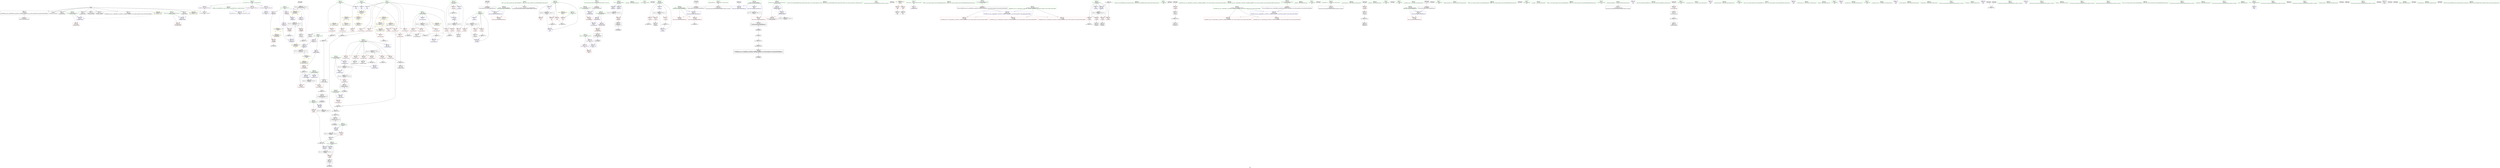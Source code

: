 digraph "SVFG" {
	label="SVFG";

	Node0x558baa2807d0 [shape=record,color=grey,label="{NodeID: 0\nNullPtr}"];
	Node0x558baa2807d0 -> Node0x558baa439e80[style=solid];
	Node0x558baa2807d0 -> Node0x558baa439f80[style=solid];
	Node0x558baa2807d0 -> Node0x558baa43a050[style=solid];
	Node0x558baa2807d0 -> Node0x558baa43a120[style=solid];
	Node0x558baa2807d0 -> Node0x558baa43a1f0[style=solid];
	Node0x558baa2807d0 -> Node0x558baa43a2c0[style=solid];
	Node0x558baa2807d0 -> Node0x558baa43a3d0[style=solid];
	Node0x558baa2807d0 -> Node0x558baa43a4a0[style=solid];
	Node0x558baa2807d0 -> Node0x558baa447c30[style=solid];
	Node0x558baa48a370 [shape=record,color=black,label="{NodeID: 609\n454 = PHI()\n}"];
	Node0x558baa463940 [shape=record,color=black,label="{NodeID: 443\nMR_69V_2 = PHI(MR_69V_3, MR_69V_1, )\npts\{190000 210000 \}\n|{<s0>41|<s1>41}}"];
	Node0x558baa463940:s0 -> Node0x558baa46e1f0[style=dashed,color=red];
	Node0x558baa463940:s1 -> Node0x558baa46e2d0[style=dashed,color=red];
	Node0x558baa449ce0 [shape=record,color=blue,label="{NodeID: 277\n525\<--519\n__s2.addr\<--__s2\n_ZNSt11char_traitsIcE7compareEPKcS2_m\n}"];
	Node0x558baa449ce0 -> Node0x558baa43f470[style=dashed];
	Node0x558baa43d800 [shape=record,color=red,label="{NodeID: 194\n270\<--207\n\<--retval\n_Z14target_overlapv\n}"];
	Node0x558baa43d800 -> Node0x558baa440150[style=solid];
	Node0x558baa43a940 [shape=record,color=black,label="{NodeID: 111\n77\<--78\n\<--_ZNSt7__cxx1112basic_stringIcSt11char_traitsIcESaIcEED1Ev\nCan only get source location for instruction, argument, global var or function.}"];
	Node0x558baa438810 [shape=record,color=green,label="{NodeID: 28\n13\<--14\nS\<--S_field_insensitive\nGlob }"];
	Node0x558baa438810 -> Node0x558baa4425a0[style=solid];
	Node0x558baa438810 -> Node0x558baa442670[style=solid];
	Node0x558baa438810 -> Node0x558baa447930[style=solid];
	Node0x558baa46b700 [shape=record,color=yellow,style=double,label="{NodeID: 471\n37V_1 = ENCHI(MR_37V_0)\npts\{14 \}\nFun[_Z13solve_max_occv]}"];
	Node0x558baa46b700 -> Node0x558baa4425a0[style=dashed];
	Node0x558baa43eec0 [shape=record,color=red,label="{NodeID: 222\n462\<--418\n\<--t\nmain\n}"];
	Node0x558baa440b10 [shape=record,color=black,label="{NodeID: 139\n487\<--498\n_ZSt12setprecisioni_ret\<--\n_ZSt12setprecisioni\n|{<s0>30}}"];
	Node0x558baa440b10:s0 -> Node0x558baa489dc0[style=solid,color=blue];
	Node0x558baa43b250 [shape=record,color=green,label="{NodeID: 56\n217\<--218\nehselector.slot\<--ehselector.slot_field_insensitive\n_Z14target_overlapv\n}"];
	Node0x558baa43b250 -> Node0x558baa43de80[style=solid];
	Node0x558baa43b250 -> Node0x558baa448b00[style=solid];
	Node0x558baa4876b0 [shape=record,color=black,label="{NodeID: 582\n519 = PHI(309, )\n1st arg _ZNSt11char_traitsIcE7compareEPKcS2_m }"];
	Node0x558baa4876b0 -> Node0x558baa449ce0[style=solid];
	Node0x558baa464d00 [shape=record,color=yellow,style=double,label="{NodeID: 499\n28V_1 = ENCHI(MR_28V_0)\npts\{218 \}\nFun[_Z14target_overlapv]}"];
	Node0x558baa464d00 -> Node0x558baa448b00[style=dashed];
	Node0x558baa453760 [shape=record,color=grey,label="{NodeID: 416\n371 = Binary(370, 113, )\n}"];
	Node0x558baa453760 -> Node0x558baa449320[style=solid];
	Node0x558baa4486f0 [shape=record,color=blue,label="{NodeID: 250\n170\<--200\nretval\<--\n_Z8possiblev\n}"];
	Node0x558baa4486f0 -> Node0x558baa469770[style=dashed];
	Node0x558baa442260 [shape=record,color=red,label="{NodeID: 167\n334\<--11\n\<--L\n_Z13solve_max_occv\n}"];
	Node0x558baa442260 -> Node0x558baa4453b0[style=solid];
	Node0x558baa43cbb0 [shape=record,color=green,label="{NodeID: 84\n443\<--444\n_ZNSirsERi\<--_ZNSirsERi_field_insensitive\n}"];
	Node0x558baa280860 [shape=record,color=green,label="{NodeID: 1\n7\<--1\n__dso_handle\<--dummyObj\nGlob }"];
	Node0x558baa48a440 [shape=record,color=black,label="{NodeID: 610\n457 = PHI()\n}"];
	Node0x558baa463e70 [shape=record,color=black,label="{NodeID: 444\nMR_4V_3 = PHI(MR_4V_4, MR_4V_2, )\npts\{95 \}\n}"];
	Node0x558baa463e70 -> Node0x558baa4428e0[style=dashed];
	Node0x558baa463e70 -> Node0x558baa4429b0[style=dashed];
	Node0x558baa463e70 -> Node0x558baa442a80[style=dashed];
	Node0x558baa463e70 -> Node0x558baa447ed0[style=dashed];
	Node0x558baa449db0 [shape=record,color=blue,label="{NodeID: 278\n527\<--520\n__n.addr\<--__n\n_ZNSt11char_traitsIcE7compareEPKcS2_m\n}"];
	Node0x558baa449db0 -> Node0x558baa43f540[style=dashed];
	Node0x558baa449db0 -> Node0x558baa4476d0[style=dashed];
	Node0x558baa43d8d0 [shape=record,color=red,label="{NodeID: 195\n225\<--209\n\<--len\n_Z14target_overlapv\n}"];
	Node0x558baa43d8d0 -> Node0x558baa454de0[style=solid];
	Node0x558baa43aa40 [shape=record,color=black,label="{NodeID: 112\n107\<--106\nidxprom\<--\n_Z7preparev\n}"];
	Node0x558baa438910 [shape=record,color=green,label="{NodeID: 29\n15\<--17\n_Z8keyboardB5cxx11\<--_Z8keyboardB5cxx11_field_insensitive\nGlob }"];
	Node0x558baa438910 -> Node0x558baa43a640[style=solid];
	Node0x558baa43ef90 [shape=record,color=red,label="{NodeID: 223\n475\<--418\n\<--t\nmain\n}"];
	Node0x558baa43ef90 -> Node0x558baa4541e0[style=solid];
	Node0x558baa440be0 [shape=record,color=black,label="{NodeID: 140\n517\<--545\n_ZNSt11char_traitsIcE7compareEPKcS2_m_ret\<--\n_ZNSt11char_traitsIcE7compareEPKcS2_m\n|{<s0>20}}"];
	Node0x558baa440be0:s0 -> Node0x558baa489430[style=solid,color=blue];
	Node0x558baa43b320 [shape=record,color=green,label="{NodeID: 57\n219\<--220\ncleanup.dest.slot\<--cleanup.dest.slot_field_insensitive\n_Z14target_overlapv\n}"];
	Node0x558baa43b320 -> Node0x558baa43df50[style=solid];
	Node0x558baa43b320 -> Node0x558baa448960[style=solid];
	Node0x558baa43b320 -> Node0x558baa448bd0[style=solid];
	Node0x558baa4877f0 [shape=record,color=black,label="{NodeID: 583\n520 = PHI(311, )\n2nd arg _ZNSt11char_traitsIcE7compareEPKcS2_m }"];
	Node0x558baa4877f0 -> Node0x558baa449db0[style=solid];
	Node0x558baa4538e0 [shape=record,color=grey,label="{NodeID: 417\n367 = Binary(366, 365, )\n}"];
	Node0x558baa4538e0 -> Node0x558baa449250[style=solid];
	Node0x558baa4487c0 [shape=record,color=blue,label="{NodeID: 251\n209\<--222\nlen\<--sub\n_Z14target_overlapv\n}"];
	Node0x558baa4487c0 -> Node0x558baa467970[style=dashed];
	Node0x558baa442330 [shape=record,color=red,label="{NodeID: 168\n336\<--11\n\<--L\n_Z13solve_max_occv\n}"];
	Node0x558baa442330 -> Node0x558baa452ce0[style=solid];
	Node0x558baa43ccb0 [shape=record,color=green,label="{NodeID: 85\n455\<--456\n_ZStrsIcSt11char_traitsIcESaIcEERSt13basic_istreamIT_T0_ES7_RNSt7__cxx1112basic_stringIS4_S5_T1_EE\<--_ZStrsIcSt11char_traitsIcESaIcEERSt13basic_istreamIT_T0_ES7_RNSt7__cxx1112basic_stringIS4_S5_T1_EE_field_insensitive\n}"];
	Node0x558baa435720 [shape=record,color=green,label="{NodeID: 2\n9\<--1\n\<--dummyObj\nCan only get source location for instruction, argument, global var or function.}"];
	Node0x558baa48a540 [shape=record,color=black,label="{NodeID: 611\n459 = PHI()\n}"];
	Node0x558baa449e80 [shape=record,color=blue,label="{NodeID: 279\n521\<--9\nretval\<--\n_ZNSt11char_traitsIcE7compareEPKcS2_m\n}"];
	Node0x558baa449e80 -> Node0x558baa465b70[style=dashed];
	Node0x558baa43d9a0 [shape=record,color=red,label="{NodeID: 196\n228\<--209\n\<--len\n_Z14target_overlapv\n}"];
	Node0x558baa43d9a0 -> Node0x558baa43fee0[style=solid];
	Node0x558baa43ab10 [shape=record,color=black,label="{NodeID: 113\n123\<--122\nconv\<--\n_Z7preparev\n}"];
	Node0x558baa438a10 [shape=record,color=green,label="{NodeID: 30\n18\<--19\ncnt\<--cnt_field_insensitive\nGlob }"];
	Node0x558baa438a10 -> Node0x558baa440d80[style=solid];
	Node0x558baa438a10 -> Node0x558baa440e50[style=solid];
	Node0x558baa438a10 -> Node0x558baa440f20[style=solid];
	Node0x558baa438a10 -> Node0x558baa440ff0[style=solid];
	Node0x558baa46b8c0 [shape=record,color=yellow,style=double,label="{NodeID: 473\n59V_1 = ENCHI(MR_59V_0)\npts\{1 \}\nFun[main]}"];
	Node0x558baa46b8c0 -> Node0x558baa442740[style=dashed];
	Node0x558baa46b8c0 -> Node0x558baa442810[style=dashed];
	Node0x558baa43f060 [shape=record,color=red,label="{NodeID: 224\n438\<--437\n\<--coerce.dive3\nmain\n}"];
	Node0x558baa440cb0 [shape=record,color=purple,label="{NodeID: 141\n54\<--4\n\<--_ZStL8__ioinit\n__cxx_global_var_init\n}"];
	Node0x558baa43b3f0 [shape=record,color=green,label="{NodeID: 58\n232\<--233\n_ZNKSt7__cxx1112basic_stringIcSt11char_traitsIcESaIcEE6substrEmm\<--_ZNKSt7__cxx1112basic_stringIcSt11char_traitsIcESaIcEE6substrEmm_field_insensitive\n}"];
	Node0x558baa487930 [shape=record,color=black,label="{NodeID: 584\n288 = PHI(211, )\n0th arg _ZSteqIcEN9__gnu_cxx11__enable_ifIXsr9__is_charIT_EE7__valueEbE6__typeERKNSt7__cxx1112basic_stringIS2_St11char_traitsIS2_ESaIS2_EEESC_ }"];
	Node0x558baa487930 -> Node0x558baa448e40[style=solid];
	Node0x558baa453a60 [shape=record,color=grey,label="{NodeID: 418\n160 = Binary(159, 113, )\n}"];
	Node0x558baa453a60 -> Node0x558baa4483b0[style=solid];
	Node0x558baa448890 [shape=record,color=blue,label="{NodeID: 252\n207\<--245\nretval\<--\n_Z14target_overlapv\n}"];
	Node0x558baa448890 -> Node0x558baa467470[style=dashed];
	Node0x558baa448890 -> Node0x558baa468370[style=dashed];
	Node0x558baa442400 [shape=record,color=red,label="{NodeID: 169\n354\<--11\n\<--L\n_Z14solve_expectedv\n}"];
	Node0x558baa442400 -> Node0x558baa455b60[style=solid];
	Node0x558baa43cdb0 [shape=record,color=green,label="{NodeID: 86\n460\<--461\n_ZStlsISt11char_traitsIcEERSt13basic_ostreamIcT_ES5_PKc\<--_ZStlsISt11char_traitsIcEERSt13basic_ostreamIcT_ES5_PKc_field_insensitive\n}"];
	Node0x558baa437060 [shape=record,color=green,label="{NodeID: 3\n25\<--1\n.str\<--dummyObj\nGlob }"];
	Node0x558baa48a6a0 [shape=record,color=black,label="{NodeID: 612\n463 = PHI()\n}"];
	Node0x558baa465080 [shape=record,color=black,label="{NodeID: 446\nMR_51V_3 = PHI(MR_51V_2, MR_51V_4, )\npts\{386 \}\n}"];
	Node0x558baa465080 -> Node0x558baa43eab0[style=dashed];
	Node0x558baa449f50 [shape=record,color=blue,label="{NodeID: 280\n521\<--540\nretval\<--call\n_ZNSt11char_traitsIcE7compareEPKcS2_m\n}"];
	Node0x558baa449f50 -> Node0x558baa465b70[style=dashed];
	Node0x558baa43da70 [shape=record,color=red,label="{NodeID: 197\n235\<--209\n\<--len\n_Z14target_overlapv\n}"];
	Node0x558baa43da70 -> Node0x558baa452e60[style=solid];
	Node0x558baa43f6c0 [shape=record,color=black,label="{NodeID: 114\n128\<--127\nconv5\<--\n_Z7preparev\n}"];
	Node0x558baa43f6c0 -> Node0x558baa453160[style=solid];
	Node0x558baa438b10 [shape=record,color=green,label="{NodeID: 31\n20\<--21\nfreq\<--freq_field_insensitive\nGlob }"];
	Node0x558baa438b10 -> Node0x558baa4410c0[style=solid];
	Node0x558baa438b10 -> Node0x558baa441190[style=solid];
	Node0x558baa43f130 [shape=record,color=red,label="{NodeID: 225\n495\<--491\n\<--__n.addr\n_ZSt12setprecisioni\n}"];
	Node0x558baa43f130 -> Node0x558baa449b40[style=solid];
	Node0x558baa440d80 [shape=record,color=purple,label="{NodeID: 142\n108\<--18\narrayidx\<--cnt\n_Z7preparev\n}"];
	Node0x558baa440d80 -> Node0x558baa447e00[style=solid];
	Node0x558baa43b4f0 [shape=record,color=green,label="{NodeID: 59\n242\<--243\n_ZSteqIcEN9__gnu_cxx11__enable_ifIXsr9__is_charIT_EE7__valueEbE6__typeERKNSt7__cxx1112basic_stringIS2_St11char_traitsIS2_ESaIS2_EEESC_\<--_ZSteqIcEN9__gnu_cxx11__enable_ifIXsr9__is_charIT_EE7__valueEbE6__typeERKNSt7__cxx1112basic_stringIS2_St11char_traitsIS2_ESaIS2_EEESC__field_insensitive\n}"];
	Node0x558baa487a70 [shape=record,color=black,label="{NodeID: 585\n289 = PHI(213, )\n1st arg _ZSteqIcEN9__gnu_cxx11__enable_ifIXsr9__is_charIT_EE7__valueEbE6__typeERKNSt7__cxx1112basic_stringIS2_St11char_traitsIS2_ESaIS2_EEESC_ }"];
	Node0x558baa487a70 -> Node0x558baa448f10[style=solid];
	Node0x558baa453be0 [shape=record,color=grey,label="{NodeID: 419\n153 = Binary(150, 152, )\n}"];
	Node0x558baa453be0 -> Node0x558baa4482e0[style=solid];
	Node0x558baa448960 [shape=record,color=blue,label="{NodeID: 253\n219\<--113\ncleanup.dest.slot\<--\n_Z14target_overlapv\n}"];
	Node0x558baa448960 -> Node0x558baa43df50[style=dashed];
	Node0x558baa448960 -> Node0x558baa448960[style=dashed];
	Node0x558baa448960 -> Node0x558baa448bd0[style=dashed];
	Node0x558baa448960 -> Node0x558baa468870[style=dashed];
	Node0x558baa4424d0 [shape=record,color=red,label="{NodeID: 170\n376\<--11\n\<--L\n_Z14solve_expectedv\n}"];
	Node0x558baa4424d0 -> Node0x558baa454960[style=solid];
	Node0x558baa43ceb0 [shape=record,color=green,label="{NodeID: 87\n464\<--465\n_ZNSolsEi\<--_ZNSolsEi_field_insensitive\n}"];
	Node0x558baa436a80 [shape=record,color=green,label="{NodeID: 4\n27\<--1\n.str.3\<--dummyObj\nGlob }"];
	Node0x558baa48a7a0 [shape=record,color=black,label="{NodeID: 613\n467 = PHI()\n}"];
	Node0x558baa465170 [shape=record,color=black,label="{NodeID: 447\nMR_53V_3 = PHI(MR_53V_2, MR_53V_1, )\npts\{388 \}\n}"];
	Node0x558baa43db40 [shape=record,color=red,label="{NodeID: 198\n238\<--209\n\<--len\n_Z14target_overlapv\n}"];
	Node0x558baa43db40 -> Node0x558baa440080[style=solid];
	Node0x558baa43f790 [shape=record,color=black,label="{NodeID: 115\n131\<--129\nidxprom6\<--sub\n_Z7preparev\n}"];
	Node0x558baa438c10 [shape=record,color=green,label="{NodeID: 32\n22\<--24\n_Z6targetB5cxx11\<--_Z6targetB5cxx11_field_insensitive\nGlob }"];
	Node0x558baa438c10 -> Node0x558baa43a740[style=solid];
	Node0x558baa46bab0 [shape=record,color=yellow,style=double,label="{NodeID: 475\n63V_1 = ENCHI(MR_63V_0)\npts\{417 \}\nFun[main]}"];
	Node0x558baa46bab0 -> Node0x558baa43ed20[style=dashed];
	Node0x558baa43f200 [shape=record,color=red,label="{NodeID: 226\n498\<--497\n\<--coerce.dive\n_ZSt12setprecisioni\n}"];
	Node0x558baa43f200 -> Node0x558baa440b10[style=solid];
	Node0x558baa440e50 [shape=record,color=purple,label="{NodeID: 143\n132\<--18\narrayidx7\<--cnt\n_Z7preparev\n}"];
	Node0x558baa440e50 -> Node0x558baa4431d0[style=solid];
	Node0x558baa440e50 -> Node0x558baa448070[style=solid];
	Node0x558baa43b5f0 [shape=record,color=green,label="{NodeID: 60\n283\<--284\n__gxx_personality_v0\<--__gxx_personality_v0_field_insensitive\n}"];
	Node0x558baa488a80 [shape=record,color=black,label="{NodeID: 586\n182 = PHI()\n}"];
	Node0x558baa488a80 -> Node0x558baa43d660[style=solid];
	Node0x558baa46dc80 [shape=record,color=yellow,style=double,label="{NodeID: 503\n2V_1 = ENCHI(MR_2V_0)\npts\{10 \}\nFun[_Z5solvev]|{<s0>24}}"];
	Node0x558baa46dc80:s0 -> Node0x558baa46a670[style=dashed,color=red];
	Node0x558baa453d60 [shape=record,color=grey,label="{NodeID: 420\n112 = Binary(111, 113, )\n}"];
	Node0x558baa453d60 -> Node0x558baa447ed0[style=solid];
	Node0x558baa448a30 [shape=record,color=blue,label="{NodeID: 254\n215\<--250\nexn.slot\<--\n_Z14target_overlapv\n}"];
	Node0x558baa448a30 -> Node0x558baa43ddb0[style=dashed];
	Node0x558baa4425a0 [shape=record,color=red,label="{NodeID: 171\n333\<--13\n\<--S\n_Z13solve_max_occv\n}"];
	Node0x558baa4425a0 -> Node0x558baa4453b0[style=solid];
	Node0x558baa43cfb0 [shape=record,color=green,label="{NodeID: 88\n470\<--471\n_ZNSolsEd\<--_ZNSolsEd_field_insensitive\n}"];
	Node0x558baa436b10 [shape=record,color=green,label="{NodeID: 5\n29\<--1\nstdin\<--dummyObj\nGlob }"];
	Node0x558baa465670 [shape=record,color=black,label="{NodeID: 448\nMR_55V_3 = PHI(MR_55V_2, MR_55V_1, )\npts\{390 \}\n}"];
	Node0x558baa43dc10 [shape=record,color=red,label="{NodeID: 199\n245\<--209\n\<--len\n_Z14target_overlapv\n}"];
	Node0x558baa43dc10 -> Node0x558baa448890[style=solid];
	Node0x558baa43f860 [shape=record,color=black,label="{NodeID: 116\n147\<--146\nidxprom16\<--\n_Z7preparev\n}"];
	Node0x558baa438d10 [shape=record,color=green,label="{NodeID: 33\n43\<--47\nllvm.global_ctors\<--llvm.global_ctors_field_insensitive\nGlob }"];
	Node0x558baa438d10 -> Node0x558baa441810[style=solid];
	Node0x558baa438d10 -> Node0x558baa441910[style=solid];
	Node0x558baa438d10 -> Node0x558baa441a10[style=solid];
	Node0x558baa43f2d0 [shape=record,color=red,label="{NodeID: 227\n545\<--521\n\<--retval\n_ZNSt11char_traitsIcE7compareEPKcS2_m\n}"];
	Node0x558baa43f2d0 -> Node0x558baa440be0[style=solid];
	Node0x558baa440f20 [shape=record,color=purple,label="{NodeID: 144\n148\<--18\narrayidx17\<--cnt\n_Z7preparev\n}"];
	Node0x558baa440f20 -> Node0x558baa4432a0[style=solid];
	Node0x558baa43b6f0 [shape=record,color=green,label="{NodeID: 61\n290\<--291\n__lhs.addr\<--__lhs.addr_field_insensitive\n_ZSteqIcEN9__gnu_cxx11__enable_ifIXsr9__is_charIT_EE7__valueEbE6__typeERKNSt7__cxx1112basic_stringIS2_St11char_traitsIS2_ESaIS2_EEESC_\n}"];
	Node0x558baa43b6f0 -> Node0x558baa43e020[style=solid];
	Node0x558baa43b6f0 -> Node0x558baa43e0f0[style=solid];
	Node0x558baa43b6f0 -> Node0x558baa43e1c0[style=solid];
	Node0x558baa43b6f0 -> Node0x558baa448e40[style=solid];
	Node0x558baa488be0 [shape=record,color=black,label="{NodeID: 587\n55 = PHI()\n}"];
	Node0x558baa46dd90 [shape=record,color=yellow,style=double,label="{NodeID: 504\n14V_1 = ENCHI(MR_14V_0)\npts\{12 \}\nFun[_Z5solvev]|{<s0>25|<s1>26|<s2>27}}"];
	Node0x558baa46dd90:s0 -> Node0x558baa46c3d0[style=dashed,color=red];
	Node0x558baa46dd90:s1 -> Node0x558baa46b5f0[style=dashed,color=red];
	Node0x558baa46dd90:s2 -> Node0x558baa46bf40[style=dashed,color=red];
	Node0x558baa453ee0 [shape=record,color=grey,label="{NodeID: 421\n138 = Binary(137, 113, )\n}"];
	Node0x558baa453ee0 -> Node0x558baa448140[style=solid];
	Node0x558baa448b00 [shape=record,color=blue,label="{NodeID: 255\n217\<--252\nehselector.slot\<--\n_Z14target_overlapv\n}"];
	Node0x558baa448b00 -> Node0x558baa43de80[style=dashed];
	Node0x558baa442670 [shape=record,color=red,label="{NodeID: 172\n375\<--13\n\<--S\n_Z14solve_expectedv\n}"];
	Node0x558baa442670 -> Node0x558baa454960[style=solid];
	Node0x558baa43d0b0 [shape=record,color=green,label="{NodeID: 89\n489\<--490\nretval\<--retval_field_insensitive\n_ZSt12setprecisioni\n}"];
	Node0x558baa43d0b0 -> Node0x558baa441cb0[style=solid];
	Node0x558baa43d0b0 -> Node0x558baa441d80[style=solid];
	Node0x558baa436ba0 [shape=record,color=green,label="{NodeID: 6\n30\<--1\n.str.4\<--dummyObj\nGlob }"];
	Node0x558baa465b70 [shape=record,color=black,label="{NodeID: 449\nMR_77V_3 = PHI(MR_77V_4, MR_77V_2, )\npts\{522 \}\n}"];
	Node0x558baa465b70 -> Node0x558baa43f2d0[style=dashed];
	Node0x558baa43dce0 [shape=record,color=red,label="{NodeID: 200\n263\<--209\n\<--len\n_Z14target_overlapv\n}"];
	Node0x558baa43dce0 -> Node0x558baa4547e0[style=solid];
	Node0x558baa43f930 [shape=record,color=black,label="{NodeID: 117\n150\<--149\nconv18\<--\n_Z7preparev\n}"];
	Node0x558baa43f930 -> Node0x558baa453be0[style=solid];
	Node0x558baa438e10 [shape=record,color=green,label="{NodeID: 34\n48\<--49\n__cxx_global_var_init\<--__cxx_global_var_init_field_insensitive\n}"];
	Node0x558baa43f3a0 [shape=record,color=red,label="{NodeID: 228\n537\<--523\n\<--__s1.addr\n_ZNSt11char_traitsIcE7compareEPKcS2_m\n}"];
	Node0x558baa440ff0 [shape=record,color=purple,label="{NodeID: 145\n187\<--18\narrayidx\<--cnt\n_Z8possiblev\n}"];
	Node0x558baa440ff0 -> Node0x558baa43d730[style=solid];
	Node0x558baa43b7c0 [shape=record,color=green,label="{NodeID: 62\n292\<--293\n__rhs.addr\<--__rhs.addr_field_insensitive\n_ZSteqIcEN9__gnu_cxx11__enable_ifIXsr9__is_charIT_EE7__valueEbE6__typeERKNSt7__cxx1112basic_stringIS2_St11char_traitsIS2_ESaIS2_EEESC_\n}"];
	Node0x558baa43b7c0 -> Node0x558baa43e290[style=solid];
	Node0x558baa43b7c0 -> Node0x558baa43e360[style=solid];
	Node0x558baa43b7c0 -> Node0x558baa448f10[style=solid];
	Node0x558baa488cb0 [shape=record,color=black,label="{NodeID: 588\n76 = PHI()\n}"];
	Node0x558baa46de70 [shape=record,color=yellow,style=double,label="{NodeID: 505\n37V_1 = ENCHI(MR_37V_0)\npts\{14 \}\nFun[_Z5solvev]|{<s0>26|<s1>27}}"];
	Node0x558baa46de70:s0 -> Node0x558baa46b700[style=dashed,color=red];
	Node0x558baa46de70:s1 -> Node0x558baa46c050[style=dashed,color=red];
	Node0x558baa454060 [shape=record,color=grey,label="{NodeID: 422\n134 = Binary(133, 113, )\n}"];
	Node0x558baa454060 -> Node0x558baa448070[style=solid];
	Node0x558baa448bd0 [shape=record,color=blue,label="{NodeID: 256\n219\<--9\ncleanup.dest.slot\<--\n_Z14target_overlapv\n}"];
	Node0x558baa448bd0 -> Node0x558baa43df50[style=dashed];
	Node0x558baa448bd0 -> Node0x558baa448960[style=dashed];
	Node0x558baa448bd0 -> Node0x558baa448bd0[style=dashed];
	Node0x558baa448bd0 -> Node0x558baa468870[style=dashed];
	Node0x558baa442740 [shape=record,color=red,label="{NodeID: 173\n421\<--29\n\<--stdin\nmain\n}"];
	Node0x558baa442740 -> Node0x558baa440970[style=solid];
	Node0x558baa43d180 [shape=record,color=green,label="{NodeID: 90\n491\<--492\n__n.addr\<--__n.addr_field_insensitive\n_ZSt12setprecisioni\n}"];
	Node0x558baa43d180 -> Node0x558baa43f130[style=solid];
	Node0x558baa43d180 -> Node0x558baa449a70[style=solid];
	Node0x558baa436c30 [shape=record,color=green,label="{NodeID: 7\n32\<--1\n.str.5\<--dummyObj\nGlob }"];
	Node0x558baa43ddb0 [shape=record,color=red,label="{NodeID: 201\n272\<--215\nexn\<--exn.slot\n_Z14target_overlapv\n}"];
	Node0x558baa43fa00 [shape=record,color=black,label="{NodeID: 118\n152\<--151\nconv19\<--\n_Z7preparev\n}"];
	Node0x558baa43fa00 -> Node0x558baa453be0[style=solid];
	Node0x558baa438f10 [shape=record,color=green,label="{NodeID: 35\n52\<--53\n_ZNSt8ios_base4InitC1Ev\<--_ZNSt8ios_base4InitC1Ev_field_insensitive\n}"];
	Node0x558baa43f470 [shape=record,color=red,label="{NodeID: 229\n538\<--525\n\<--__s2.addr\n_ZNSt11char_traitsIcE7compareEPKcS2_m\n}"];
	Node0x558baa4410c0 [shape=record,color=purple,label="{NodeID: 146\n156\<--20\narrayidx21\<--freq\n_Z7preparev\n}"];
	Node0x558baa4410c0 -> Node0x558baa4482e0[style=solid];
	Node0x558baa43b890 [shape=record,color=green,label="{NodeID: 63\n298\<--299\n_ZNKSt7__cxx1112basic_stringIcSt11char_traitsIcESaIcEE4sizeEv\<--_ZNKSt7__cxx1112basic_stringIcSt11char_traitsIcESaIcEE4sizeEv_field_insensitive\n}"];
	Node0x558baa488d80 [shape=record,color=black,label="{NodeID: 589\n89 = PHI()\n}"];
	Node0x558baa4541e0 [shape=record,color=grey,label="{NodeID: 423\n476 = Binary(475, 113, )\n}"];
	Node0x558baa4541e0 -> Node0x558baa4499a0[style=solid];
	Node0x558baa448ca0 [shape=record,color=blue,label="{NodeID: 257\n209\<--264\nlen\<--dec\n_Z14target_overlapv\n}"];
	Node0x558baa448ca0 -> Node0x558baa467970[style=dashed];
	Node0x558baa442810 [shape=record,color=red,label="{NodeID: 174\n427\<--34\n\<--stdout\nmain\n}"];
	Node0x558baa442810 -> Node0x558baa440a40[style=solid];
	Node0x558baa43d250 [shape=record,color=green,label="{NodeID: 91\n521\<--522\nretval\<--retval_field_insensitive\n_ZNSt11char_traitsIcE7compareEPKcS2_m\n}"];
	Node0x558baa43d250 -> Node0x558baa43f2d0[style=solid];
	Node0x558baa43d250 -> Node0x558baa449e80[style=solid];
	Node0x558baa43d250 -> Node0x558baa449f50[style=solid];
	Node0x558baa4375d0 [shape=record,color=green,label="{NodeID: 8\n34\<--1\nstdout\<--dummyObj\nGlob }"];
	Node0x558baa43de80 [shape=record,color=red,label="{NodeID: 202\n273\<--217\nsel\<--ehselector.slot\n_Z14target_overlapv\n}"];
	Node0x558baa43fad0 [shape=record,color=black,label="{NodeID: 119\n155\<--154\nidxprom20\<--\n_Z7preparev\n}"];
	Node0x558baa439010 [shape=record,color=green,label="{NodeID: 36\n58\<--59\n__cxa_atexit\<--__cxa_atexit_field_insensitive\n}"];
	Node0x558baa46be60 [shape=record,color=yellow,style=double,label="{NodeID: 479\n71V_1 = ENCHI(MR_71V_0)\npts\{10 12 14 \}\nFun[main]|{<s0>41|<s1>41|<s2>41}}"];
	Node0x558baa46be60:s0 -> Node0x558baa46dc80[style=dashed,color=red];
	Node0x558baa46be60:s1 -> Node0x558baa46dd90[style=dashed,color=red];
	Node0x558baa46be60:s2 -> Node0x558baa46de70[style=dashed,color=red];
	Node0x558baa43f540 [shape=record,color=red,label="{NodeID: 230\n532\<--527\n\<--__n.addr\n_ZNSt11char_traitsIcE7compareEPKcS2_m\n}"];
	Node0x558baa43f540 -> Node0x558baa4556e0[style=solid];
	Node0x558baa441190 [shape=record,color=purple,label="{NodeID: 147\n364\<--20\narrayidx\<--freq\n_Z14solve_expectedv\n}"];
	Node0x558baa441190 -> Node0x558baa43e9e0[style=solid];
	Node0x558baa43b990 [shape=record,color=green,label="{NodeID: 64\n306\<--307\n_ZNKSt7__cxx1112basic_stringIcSt11char_traitsIcESaIcEE4dataEv\<--_ZNKSt7__cxx1112basic_stringIcSt11char_traitsIcESaIcEE4dataEv_field_insensitive\n}"];
	Node0x558baa488e80 [shape=record,color=black,label="{NodeID: 590\n124 = PHI()\n}"];
	Node0x558baa488e80 -> Node0x558baa443100[style=solid];
	Node0x558baa454360 [shape=record,color=grey,label="{NodeID: 424\n404 = Binary(402, 403, )\n}"];
	Node0x558baa454360 -> Node0x558baa449660[style=solid];
	Node0x558baa448d70 [shape=record,color=blue,label="{NodeID: 258\n207\<--9\nretval\<--\n_Z14target_overlapv\n}"];
	Node0x558baa448d70 -> Node0x558baa468370[style=dashed];
	Node0x558baa4428e0 [shape=record,color=red,label="{NodeID: 175\n102\<--94\n\<--i\n_Z7preparev\n}"];
	Node0x558baa4428e0 -> Node0x558baa455860[style=solid];
	Node0x558baa43d320 [shape=record,color=green,label="{NodeID: 92\n523\<--524\n__s1.addr\<--__s1.addr_field_insensitive\n_ZNSt11char_traitsIcE7compareEPKcS2_m\n}"];
	Node0x558baa43d320 -> Node0x558baa43f3a0[style=solid];
	Node0x558baa43d320 -> Node0x558baa449c10[style=solid];
	Node0x558baa437660 [shape=record,color=green,label="{NodeID: 9\n35\<--1\n_ZSt4cout\<--dummyObj\nGlob }"];
	Node0x558baa466a70 [shape=record,color=black,label="{NodeID: 452\nMR_6V_3 = PHI(MR_6V_4, MR_6V_2, )\npts\{97 \}\n}"];
	Node0x558baa466a70 -> Node0x558baa442b50[style=dashed];
	Node0x558baa466a70 -> Node0x558baa442c20[style=dashed];
	Node0x558baa466a70 -> Node0x558baa442cf0[style=dashed];
	Node0x558baa466a70 -> Node0x558baa448140[style=dashed];
	Node0x558baa43df50 [shape=record,color=red,label="{NodeID: 203\n260\<--219\ncleanup.dest\<--cleanup.dest.slot\n_Z14target_overlapv\n}"];
	Node0x558baa43fba0 [shape=record,color=black,label="{NodeID: 120\n181\<--180\nconv\<--\n_Z8possiblev\n}"];
	Node0x558baa439110 [shape=record,color=green,label="{NodeID: 37\n57\<--63\n_ZNSt8ios_base4InitD1Ev\<--_ZNSt8ios_base4InitD1Ev_field_insensitive\n}"];
	Node0x558baa439110 -> Node0x558baa43a840[style=solid];
	Node0x558baa46bf40 [shape=record,color=yellow,style=double,label="{NodeID: 480\n14V_1 = ENCHI(MR_14V_0)\npts\{12 \}\nFun[_Z14solve_expectedv]}"];
	Node0x558baa46bf40 -> Node0x558baa442400[style=dashed];
	Node0x558baa46bf40 -> Node0x558baa4424d0[style=dashed];
	Node0x558baa4476d0 [shape=record,color=red,label="{NodeID: 231\n539\<--527\n\<--__n.addr\n_ZNSt11char_traitsIcE7compareEPKcS2_m\n}"];
	Node0x558baa441260 [shape=record,color=purple,label="{NodeID: 148\n422\<--25\n\<--.str\nmain\n}"];
	Node0x558baa43ba90 [shape=record,color=green,label="{NodeID: 65\n313\<--314\n_ZNSt11char_traitsIcE7compareEPKcS2_m\<--_ZNSt11char_traitsIcE7compareEPKcS2_m_field_insensitive\n}"];
	Node0x558baa488fe0 [shape=record,color=black,label="{NodeID: 591\n392 = PHI(169, )\n}"];
	Node0x558baa4544e0 [shape=record,color=grey,label="{NodeID: 425\n362 = Binary(361, 130, )\n}"];
	Node0x558baa4544e0 -> Node0x558baa440560[style=solid];
	Node0x558baa448e40 [shape=record,color=blue,label="{NodeID: 259\n290\<--288\n__lhs.addr\<--__lhs\n_ZSteqIcEN9__gnu_cxx11__enable_ifIXsr9__is_charIT_EE7__valueEbE6__typeERKNSt7__cxx1112basic_stringIS2_St11char_traitsIS2_ESaIS2_EEESC_\n}"];
	Node0x558baa448e40 -> Node0x558baa43e020[style=dashed];
	Node0x558baa448e40 -> Node0x558baa43e0f0[style=dashed];
	Node0x558baa448e40 -> Node0x558baa43e1c0[style=dashed];
	Node0x558baa4429b0 [shape=record,color=red,label="{NodeID: 176\n106\<--94\n\<--i\n_Z7preparev\n}"];
	Node0x558baa4429b0 -> Node0x558baa43aa40[style=solid];
	Node0x558baa43d3f0 [shape=record,color=green,label="{NodeID: 93\n525\<--526\n__s2.addr\<--__s2.addr_field_insensitive\n_ZNSt11char_traitsIcE7compareEPKcS2_m\n}"];
	Node0x558baa43d3f0 -> Node0x558baa43f470[style=solid];
	Node0x558baa43d3f0 -> Node0x558baa449ce0[style=solid];
	Node0x558baa4376f0 [shape=record,color=green,label="{NodeID: 10\n36\<--1\n_ZSt3cin\<--dummyObj\nGlob }"];
	Node0x558baa466f70 [shape=record,color=black,label="{NodeID: 453\nMR_10V_4 = PHI(MR_10V_5, MR_10V_2, )\npts\{190000 \}\n|{|<s3>24}}"];
	Node0x558baa466f70 -> Node0x558baa4431d0[style=dashed];
	Node0x558baa466f70 -> Node0x558baa4432a0[style=dashed];
	Node0x558baa466f70 -> Node0x558baa448070[style=dashed];
	Node0x558baa466f70:s3 -> Node0x558baa4727b0[style=dashed,color=blue];
	Node0x558baa43e020 [shape=record,color=red,label="{NodeID: 204\n296\<--290\n\<--__lhs.addr\n_ZSteqIcEN9__gnu_cxx11__enable_ifIXsr9__is_charIT_EE7__valueEbE6__typeERKNSt7__cxx1112basic_stringIS2_St11char_traitsIS2_ESaIS2_EEESC_\n}"];
	Node0x558baa43fc70 [shape=record,color=black,label="{NodeID: 121\n184\<--183\nconv1\<--\n_Z8possiblev\n}"];
	Node0x558baa43fc70 -> Node0x558baa4532e0[style=solid];
	Node0x558baa439210 [shape=record,color=green,label="{NodeID: 38\n70\<--71\n__cxx_global_var_init.1\<--__cxx_global_var_init.1_field_insensitive\n}"];
	Node0x558baa46c050 [shape=record,color=yellow,style=double,label="{NodeID: 481\n37V_1 = ENCHI(MR_37V_0)\npts\{14 \}\nFun[_Z14solve_expectedv]}"];
	Node0x558baa46c050 -> Node0x558baa442670[style=dashed];
	Node0x558baa447760 [shape=record,color=blue,label="{NodeID: 232\n8\<--9\nK\<--\nGlob }"];
	Node0x558baa447760 -> Node0x558baa46be60[style=dashed];
	Node0x558baa441330 [shape=record,color=purple,label="{NodeID: 149\n423\<--27\n\<--.str.3\nmain\n}"];
	Node0x558baa43bb90 [shape=record,color=green,label="{NodeID: 66\n323\<--324\n__clang_call_terminate\<--__clang_call_terminate_field_insensitive\n}"];
	Node0x558baa489120 [shape=record,color=black,label="{NodeID: 592\n397 = PHI(328, )\n}"];
	Node0x558baa489120 -> Node0x558baa4494c0[style=solid];
	Node0x558baa46e1f0 [shape=record,color=yellow,style=double,label="{NodeID: 509\n10V_1 = ENCHI(MR_10V_0)\npts\{190000 \}\nFun[_Z5solvev]|{<s0>24|<s1>24}}"];
	Node0x558baa46e1f0:s0 -> Node0x558baa447e00[style=dashed,color=red];
	Node0x558baa46e1f0:s1 -> Node0x558baa466f70[style=dashed,color=red];
	Node0x558baa454660 [shape=record,color=grey,label="{NodeID: 426\n380 = Binary(374, 379, )\n}"];
	Node0x558baa454660 -> Node0x558baa440700[style=solid];
	Node0x558baa448f10 [shape=record,color=blue,label="{NodeID: 260\n292\<--289\n__rhs.addr\<--__rhs\n_ZSteqIcEN9__gnu_cxx11__enable_ifIXsr9__is_charIT_EE7__valueEbE6__typeERKNSt7__cxx1112basic_stringIS2_St11char_traitsIS2_ESaIS2_EEESC_\n}"];
	Node0x558baa448f10 -> Node0x558baa43e290[style=dashed];
	Node0x558baa448f10 -> Node0x558baa43e360[style=dashed];
	Node0x558baa442a80 [shape=record,color=red,label="{NodeID: 177\n111\<--94\n\<--i\n_Z7preparev\n}"];
	Node0x558baa442a80 -> Node0x558baa453d60[style=solid];
	Node0x558baa43d4c0 [shape=record,color=green,label="{NodeID: 94\n527\<--528\n__n.addr\<--__n.addr_field_insensitive\n_ZNSt11char_traitsIcE7compareEPKcS2_m\n}"];
	Node0x558baa43d4c0 -> Node0x558baa43f540[style=solid];
	Node0x558baa43d4c0 -> Node0x558baa4476d0[style=solid];
	Node0x558baa43d4c0 -> Node0x558baa449db0[style=solid];
	Node0x558baa437780 [shape=record,color=green,label="{NodeID: 11\n37\<--1\n.str.6\<--dummyObj\nGlob }"];
	Node0x558baa467470 [shape=record,color=black,label="{NodeID: 454\nMR_22V_2 = PHI(MR_22V_4, MR_22V_1, )\npts\{208 \}\n}"];
	Node0x558baa467470 -> Node0x558baa448890[style=dashed];
	Node0x558baa467470 -> Node0x558baa448d70[style=dashed];
	Node0x558baa467470 -> Node0x558baa467470[style=dashed];
	Node0x558baa467470 -> Node0x558baa468370[style=dashed];
	Node0x558baa43e0f0 [shape=record,color=red,label="{NodeID: 205\n304\<--290\n\<--__lhs.addr\n_ZSteqIcEN9__gnu_cxx11__enable_ifIXsr9__is_charIT_EE7__valueEbE6__typeERKNSt7__cxx1112basic_stringIS2_St11char_traitsIS2_ESaIS2_EEESC_\n}"];
	Node0x558baa43fd40 [shape=record,color=black,label="{NodeID: 122\n186\<--185\nidxprom\<--sub\n_Z8possiblev\n}"];
	Node0x558baa439310 [shape=record,color=green,label="{NodeID: 39\n74\<--75\n_ZNSt7__cxx1112basic_stringIcSt11char_traitsIcESaIcEEC1Ev\<--_ZNSt7__cxx1112basic_stringIcSt11char_traitsIcESaIcEEC1Ev_field_insensitive\n}"];
	Node0x558baa447830 [shape=record,color=blue,label="{NodeID: 233\n11\<--9\nL\<--\nGlob }"];
	Node0x558baa447830 -> Node0x558baa46be60[style=dashed];
	Node0x558baa441400 [shape=record,color=purple,label="{NodeID: 150\n428\<--30\n\<--.str.4\nmain\n}"];
	Node0x558baa43bc90 [shape=record,color=green,label="{NodeID: 67\n326\<--327\n_Z13solve_max_occv\<--_Z13solve_max_occv_field_insensitive\n}"];
	Node0x558baa4892f0 [shape=record,color=black,label="{NodeID: 593\n399 = PHI(344, )\n}"];
	Node0x558baa4892f0 -> Node0x558baa449590[style=solid];
	Node0x558baa46e2d0 [shape=record,color=yellow,style=double,label="{NodeID: 510\n12V_1 = ENCHI(MR_12V_0)\npts\{210000 \}\nFun[_Z5solvev]|{<s0>24}}"];
	Node0x558baa46e2d0:s0 -> Node0x558baa46a170[style=dashed,color=red];
	Node0x558baa4547e0 [shape=record,color=grey,label="{NodeID: 427\n264 = Binary(263, 265, )\n}"];
	Node0x558baa4547e0 -> Node0x558baa448ca0[style=solid];
	Node0x558baa448fe0 [shape=record,color=blue,label="{NodeID: 261\n329\<--331\nover\<--call\n_Z13solve_max_occv\n}"];
	Node0x558baa448fe0 -> Node0x558baa43e430[style=dashed];
	Node0x558baa442b50 [shape=record,color=red,label="{NodeID: 178\n118\<--96\n\<--i1\n_Z7preparev\n}"];
	Node0x558baa442b50 -> Node0x558baa4553e0[style=solid];
	Node0x558baa43d590 [shape=record,color=green,label="{NodeID: 95\n541\<--542\nmemcmp\<--memcmp_field_insensitive\n}"];
	Node0x558baa437810 [shape=record,color=green,label="{NodeID: 12\n39\<--1\n.str.7\<--dummyObj\nGlob }"];
	Node0x558baa467970 [shape=record,color=black,label="{NodeID: 455\nMR_24V_3 = PHI(MR_24V_4, MR_24V_2, )\npts\{210 \}\n}"];
	Node0x558baa467970 -> Node0x558baa43d8d0[style=dashed];
	Node0x558baa467970 -> Node0x558baa43d9a0[style=dashed];
	Node0x558baa467970 -> Node0x558baa43da70[style=dashed];
	Node0x558baa467970 -> Node0x558baa43db40[style=dashed];
	Node0x558baa467970 -> Node0x558baa43dc10[style=dashed];
	Node0x558baa467970 -> Node0x558baa43dce0[style=dashed];
	Node0x558baa467970 -> Node0x558baa448ca0[style=dashed];
	Node0x558baa43e1c0 [shape=record,color=red,label="{NodeID: 206\n310\<--290\n\<--__lhs.addr\n_ZSteqIcEN9__gnu_cxx11__enable_ifIXsr9__is_charIT_EE7__valueEbE6__typeERKNSt7__cxx1112basic_stringIS2_St11char_traitsIS2_ESaIS2_EEESC_\n}"];
	Node0x558baa43fe10 [shape=record,color=black,label="{NodeID: 123\n169\<--202\n_Z8possiblev_ret\<--\n_Z8possiblev\n|{<s0>25}}"];
	Node0x558baa43fe10:s0 -> Node0x558baa488fe0[style=solid,color=blue];
	Node0x558baa439410 [shape=record,color=green,label="{NodeID: 40\n78\<--82\n_ZNSt7__cxx1112basic_stringIcSt11char_traitsIcESaIcEED1Ev\<--_ZNSt7__cxx1112basic_stringIcSt11char_traitsIcESaIcEED1Ev_field_insensitive\n}"];
	Node0x558baa439410 -> Node0x558baa43a940[style=solid];
	Node0x558baa447930 [shape=record,color=blue,label="{NodeID: 234\n13\<--9\nS\<--\nGlob }"];
	Node0x558baa447930 -> Node0x558baa46be60[style=dashed];
	Node0x558baa4414d0 [shape=record,color=purple,label="{NodeID: 151\n429\<--32\n\<--.str.5\nmain\n}"];
	Node0x558baa43bd90 [shape=record,color=green,label="{NodeID: 68\n329\<--330\nover\<--over_field_insensitive\n_Z13solve_max_occv\n}"];
	Node0x558baa43bd90 -> Node0x558baa43e430[style=solid];
	Node0x558baa43bd90 -> Node0x558baa448fe0[style=solid];
	Node0x558baa489430 [shape=record,color=black,label="{NodeID: 594\n312 = PHI(517, )\n}"];
	Node0x558baa489430 -> Node0x558baa455260[style=solid];
	Node0x558baa454960 [shape=record,color=grey,label="{NodeID: 428\n377 = Binary(375, 376, )\n}"];
	Node0x558baa454960 -> Node0x558baa454ae0[style=solid];
	Node0x558baa4490b0 [shape=record,color=blue,label="{NodeID: 262\n345\<--350\nprob\<--\n_Z14solve_expectedv\n}"];
	Node0x558baa4490b0 -> Node0x558baa469270[style=dashed];
	Node0x558baa442c20 [shape=record,color=red,label="{NodeID: 179\n122\<--96\n\<--i1\n_Z7preparev\n}"];
	Node0x558baa442c20 -> Node0x558baa43ab10[style=solid];
	Node0x558baa439b80 [shape=record,color=green,label="{NodeID: 96\n552\<--553\n__cxa_begin_catch\<--__cxa_begin_catch_field_insensitive\n}"];
	Node0x558baa437910 [shape=record,color=green,label="{NodeID: 13\n41\<--1\n.str.8\<--dummyObj\nGlob }"];
	Node0x558baa43e290 [shape=record,color=red,label="{NodeID: 207\n300\<--292\n\<--__rhs.addr\n_ZSteqIcEN9__gnu_cxx11__enable_ifIXsr9__is_charIT_EE7__valueEbE6__typeERKNSt7__cxx1112basic_stringIS2_St11char_traitsIS2_ESaIS2_EEESC_\n}"];
	Node0x558baa43fee0 [shape=record,color=black,label="{NodeID: 124\n229\<--228\nconv\<--\n_Z14target_overlapv\n}"];
	Node0x558baa439510 [shape=record,color=green,label="{NodeID: 41\n85\<--86\n__cxx_global_var_init.2\<--__cxx_global_var_init.2_field_insensitive\n}"];
	Node0x558baa46c2f0 [shape=record,color=yellow,style=double,label="{NodeID: 484\n12V_1 = ENCHI(MR_12V_0)\npts\{210000 \}\nFun[_Z14solve_expectedv]}"];
	Node0x558baa46c2f0 -> Node0x558baa43e9e0[style=dashed];
	Node0x558baa447a30 [shape=record,color=blue,label="{NodeID: 235\n571\<--44\nllvm.global_ctors_0\<--\nGlob }"];
	Node0x558baa4415a0 [shape=record,color=purple,label="{NodeID: 152\n458\<--37\n\<--.str.6\nmain\n}"];
	Node0x558baa43be60 [shape=record,color=green,label="{NodeID: 69\n342\<--343\n_Z14solve_expectedv\<--_Z14solve_expectedv_field_insensitive\n}"];
	Node0x558baa489570 [shape=record,color=black,label="{NodeID: 595\n241 = PHI(287, )\n}"];
	Node0x558baa454ae0 [shape=record,color=grey,label="{NodeID: 429\n378 = Binary(377, 113, )\n}"];
	Node0x558baa454ae0 -> Node0x558baa440630[style=solid];
	Node0x558baa449180 [shape=record,color=blue,label="{NodeID: 263\n347\<--9\ni\<--\n_Z14solve_expectedv\n}"];
	Node0x558baa449180 -> Node0x558baa468d70[style=dashed];
	Node0x558baa442cf0 [shape=record,color=red,label="{NodeID: 180\n137\<--96\n\<--i1\n_Z7preparev\n}"];
	Node0x558baa442cf0 -> Node0x558baa453ee0[style=solid];
	Node0x558baa439c80 [shape=record,color=green,label="{NodeID: 97\n555\<--556\n_ZSt9terminatev\<--_ZSt9terminatev_field_insensitive\n}"];
	Node0x558baa437a10 [shape=record,color=green,label="{NodeID: 14\n44\<--1\n\<--dummyObj\nCan only get source location for instruction, argument, global var or function.}"];
	Node0x558baa468370 [shape=record,color=black,label="{NodeID: 457\nMR_22V_5 = PHI(MR_22V_6, MR_22V_4, )\npts\{208 \}\n}"];
	Node0x558baa468370 -> Node0x558baa43d800[style=dashed];
	Node0x558baa43e360 [shape=record,color=red,label="{NodeID: 208\n308\<--292\n\<--__rhs.addr\n_ZSteqIcEN9__gnu_cxx11__enable_ifIXsr9__is_charIT_EE7__valueEbE6__typeERKNSt7__cxx1112basic_stringIS2_St11char_traitsIS2_ESaIS2_EEESC_\n}"];
	Node0x558baa43ffb0 [shape=record,color=black,label="{NodeID: 125\n237\<--236\nconv2\<--sub1\n_Z14target_overlapv\n}"];
	Node0x558baa439610 [shape=record,color=green,label="{NodeID: 42\n91\<--92\n_Z7preparev\<--_Z7preparev_field_insensitive\n}"];
	Node0x558baa46c3d0 [shape=record,color=yellow,style=double,label="{NodeID: 485\n14V_1 = ENCHI(MR_14V_0)\npts\{12 \}\nFun[_Z8possiblev]}"];
	Node0x558baa46c3d0 -> Node0x558baa441ff0[style=dashed];
	Node0x558baa447b30 [shape=record,color=blue,label="{NodeID: 236\n572\<--45\nllvm.global_ctors_1\<--_GLOBAL__sub_I_decltypeNULL_1_0.cpp\nGlob }"];
	Node0x558baa441670 [shape=record,color=purple,label="{NodeID: 153\n466\<--39\n\<--.str.7\nmain\n}"];
	Node0x558baa43bf60 [shape=record,color=green,label="{NodeID: 70\n345\<--346\nprob\<--prob_field_insensitive\n_Z14solve_expectedv\n}"];
	Node0x558baa43bf60 -> Node0x558baa43e500[style=solid];
	Node0x558baa43bf60 -> Node0x558baa43e5d0[style=solid];
	Node0x558baa43bf60 -> Node0x558baa4490b0[style=solid];
	Node0x558baa43bf60 -> Node0x558baa449250[style=solid];
	Node0x558baa489680 [shape=record,color=black,label="{NodeID: 596\n297 = PHI()\n}"];
	Node0x558baa489680 -> Node0x558baa454f60[style=solid];
	Node0x558baa454c60 [shape=record,color=grey,label="{NodeID: 430\n449 = cmp(447, 448, )\n}"];
	Node0x558baa449250 [shape=record,color=blue,label="{NodeID: 264\n345\<--367\nprob\<--mul\n_Z14solve_expectedv\n}"];
	Node0x558baa449250 -> Node0x558baa469270[style=dashed];
	Node0x558baa442dc0 [shape=record,color=red,label="{NodeID: 181\n143\<--98\n\<--i12\n_Z7preparev\n}"];
	Node0x558baa442dc0 -> Node0x558baa455560[style=solid];
	Node0x558baa439d80 [shape=record,color=green,label="{NodeID: 98\n45\<--565\n_GLOBAL__sub_I_decltypeNULL_1_0.cpp\<--_GLOBAL__sub_I_decltypeNULL_1_0.cpp_field_insensitive\n}"];
	Node0x558baa439d80 -> Node0x558baa447b30[style=solid];
	Node0x558baa437b10 [shape=record,color=green,label="{NodeID: 15\n104\<--1\n\<--dummyObj\nCan only get source location for instruction, argument, global var or function.}"];
	Node0x558baa468870 [shape=record,color=black,label="{NodeID: 458\nMR_30V_6 = PHI(MR_30V_2, MR_30V_4, )\npts\{220 \}\n}"];
	Node0x558baa43e430 [shape=record,color=red,label="{NodeID: 209\n337\<--329\n\<--over\n_Z13solve_max_occv\n}"];
	Node0x558baa43e430 -> Node0x558baa452ce0[style=solid];
	Node0x558baa440080 [shape=record,color=black,label="{NodeID: 126\n239\<--238\nconv3\<--\n_Z14target_overlapv\n}"];
	Node0x558baa439710 [shape=record,color=green,label="{NodeID: 43\n94\<--95\ni\<--i_field_insensitive\n_Z7preparev\n}"];
	Node0x558baa439710 -> Node0x558baa4428e0[style=solid];
	Node0x558baa439710 -> Node0x558baa4429b0[style=solid];
	Node0x558baa439710 -> Node0x558baa442a80[style=solid];
	Node0x558baa439710 -> Node0x558baa447d30[style=solid];
	Node0x558baa439710 -> Node0x558baa447ed0[style=solid];
	Node0x558baa447c30 [shape=record,color=blue, style = dotted,label="{NodeID: 237\n573\<--3\nllvm.global_ctors_2\<--dummyVal\nGlob }"];
	Node0x558baa441740 [shape=record,color=purple,label="{NodeID: 154\n472\<--41\n\<--.str.8\nmain\n}"];
	Node0x558baa43c030 [shape=record,color=green,label="{NodeID: 71\n347\<--348\ni\<--i_field_insensitive\n_Z14solve_expectedv\n}"];
	Node0x558baa43c030 -> Node0x558baa43e6a0[style=solid];
	Node0x558baa43c030 -> Node0x558baa43e770[style=solid];
	Node0x558baa43c030 -> Node0x558baa43e840[style=solid];
	Node0x558baa43c030 -> Node0x558baa449180[style=solid];
	Node0x558baa43c030 -> Node0x558baa449320[style=solid];
	Node0x558baa489750 [shape=record,color=black,label="{NodeID: 597\n301 = PHI()\n}"];
	Node0x558baa489750 -> Node0x558baa454f60[style=solid];
	Node0x558baa454de0 [shape=record,color=grey,label="{NodeID: 431\n226 = cmp(225, 113, )\n}"];
	Node0x558baa449320 [shape=record,color=blue,label="{NodeID: 265\n347\<--371\ni\<--inc\n_Z14solve_expectedv\n}"];
	Node0x558baa449320 -> Node0x558baa468d70[style=dashed];
	Node0x558baa442e90 [shape=record,color=red,label="{NodeID: 182\n146\<--98\n\<--i12\n_Z7preparev\n}"];
	Node0x558baa442e90 -> Node0x558baa43f860[style=solid];
	Node0x558baa439e80 [shape=record,color=black,label="{NodeID: 99\n2\<--3\ndummyVal\<--dummyVal\n}"];
	Node0x558baa437c10 [shape=record,color=green,label="{NodeID: 16\n113\<--1\n\<--dummyObj\nCan only get source location for instruction, argument, global var or function.}"];
	Node0x558baa468d70 [shape=record,color=black,label="{NodeID: 459\nMR_45V_3 = PHI(MR_45V_4, MR_45V_2, )\npts\{348 \}\n}"];
	Node0x558baa468d70 -> Node0x558baa43e6a0[style=dashed];
	Node0x558baa468d70 -> Node0x558baa43e770[style=dashed];
	Node0x558baa468d70 -> Node0x558baa43e840[style=dashed];
	Node0x558baa468d70 -> Node0x558baa449320[style=dashed];
	Node0x558baa43e500 [shape=record,color=red,label="{NodeID: 210\n366\<--345\n\<--prob\n_Z14solve_expectedv\n}"];
	Node0x558baa43e500 -> Node0x558baa4538e0[style=solid];
	Node0x558baa440150 [shape=record,color=black,label="{NodeID: 127\n206\<--270\n_Z14target_overlapv_ret\<--\n_Z14target_overlapv\n|{<s0>22}}"];
	Node0x558baa440150:s0 -> Node0x558baa489bb0[style=solid,color=blue];
	Node0x558baa4397e0 [shape=record,color=green,label="{NodeID: 44\n96\<--97\ni1\<--i1_field_insensitive\n_Z7preparev\n}"];
	Node0x558baa4397e0 -> Node0x558baa442b50[style=solid];
	Node0x558baa4397e0 -> Node0x558baa442c20[style=solid];
	Node0x558baa4397e0 -> Node0x558baa442cf0[style=solid];
	Node0x558baa4397e0 -> Node0x558baa447fa0[style=solid];
	Node0x558baa4397e0 -> Node0x558baa448140[style=solid];
	Node0x558baa447d30 [shape=record,color=blue,label="{NodeID: 238\n94\<--9\ni\<--\n_Z7preparev\n}"];
	Node0x558baa447d30 -> Node0x558baa463e70[style=dashed];
	Node0x558baa441810 [shape=record,color=purple,label="{NodeID: 155\n571\<--43\nllvm.global_ctors_0\<--llvm.global_ctors\nGlob }"];
	Node0x558baa441810 -> Node0x558baa447a30[style=solid];
	Node0x558baa43c100 [shape=record,color=green,label="{NodeID: 72\n382\<--383\n_Z5solvev\<--_Z5solvev_field_insensitive\n}"];
	Node0x558baa489820 [shape=record,color=black,label="{NodeID: 598\n305 = PHI()\n|{<s0>20}}"];
	Node0x558baa489820:s0 -> Node0x558baa487570[style=solid,color=red];
	Node0x558baa454f60 [shape=record,color=grey,label="{NodeID: 432\n302 = cmp(297, 301, )\n}"];
	Node0x558baa4493f0 [shape=record,color=blue,label="{NodeID: 266\n385\<--395\nretval\<--\n_Z5solvev\n}"];
	Node0x558baa4493f0 -> Node0x558baa465080[style=dashed];
	Node0x558baa442f60 [shape=record,color=red,label="{NodeID: 183\n154\<--98\n\<--i12\n_Z7preparev\n}"];
	Node0x558baa442f60 -> Node0x558baa43fad0[style=solid];
	Node0x558baa439f80 [shape=record,color=black,label="{NodeID: 100\n249\<--3\n\<--dummyVal\n_Z14target_overlapv\n}"];
	Node0x558baa437d10 [shape=record,color=green,label="{NodeID: 17\n130\<--1\n\<--dummyObj\nCan only get source location for instruction, argument, global var or function.}"];
	Node0x558baa469270 [shape=record,color=black,label="{NodeID: 460\nMR_43V_3 = PHI(MR_43V_4, MR_43V_2, )\npts\{346 \}\n}"];
	Node0x558baa469270 -> Node0x558baa43e500[style=dashed];
	Node0x558baa469270 -> Node0x558baa43e5d0[style=dashed];
	Node0x558baa469270 -> Node0x558baa449250[style=dashed];
	Node0x558baa43e5d0 [shape=record,color=red,label="{NodeID: 211\n374\<--345\n\<--prob\n_Z14solve_expectedv\n}"];
	Node0x558baa43e5d0 -> Node0x558baa454660[style=solid];
	Node0x558baa440220 [shape=record,color=black,label="{NodeID: 128\n287\<--318\n_ZSteqIcEN9__gnu_cxx11__enable_ifIXsr9__is_charIT_EE7__valueEbE6__typeERKNSt7__cxx1112basic_stringIS2_St11char_traitsIS2_ESaIS2_EEESC__ret\<--\n_ZSteqIcEN9__gnu_cxx11__enable_ifIXsr9__is_charIT_EE7__valueEbE6__typeERKNSt7__cxx1112basic_stringIS2_St11char_traitsIS2_ESaIS2_EEESC_\n|{<s0>11}}"];
	Node0x558baa440220:s0 -> Node0x558baa489570[style=solid,color=blue];
	Node0x558baa4398b0 [shape=record,color=green,label="{NodeID: 45\n98\<--99\ni12\<--i12_field_insensitive\n_Z7preparev\n}"];
	Node0x558baa4398b0 -> Node0x558baa442dc0[style=solid];
	Node0x558baa4398b0 -> Node0x558baa442e90[style=solid];
	Node0x558baa4398b0 -> Node0x558baa442f60[style=solid];
	Node0x558baa4398b0 -> Node0x558baa443030[style=solid];
	Node0x558baa4398b0 -> Node0x558baa448210[style=solid];
	Node0x558baa4398b0 -> Node0x558baa4483b0[style=solid];
	Node0x558baa4727b0 [shape=record,color=yellow,style=double,label="{NodeID: 571\n10V_2 = CSCHI(MR_10V_1)\npts\{190000 \}\nCS[]|{<s0>25|<s1>41}}"];
	Node0x558baa4727b0:s0 -> Node0x558baa46c6a0[style=dashed,color=red];
	Node0x558baa4727b0:s1 -> Node0x558baa463940[style=dashed,color=blue];
	Node0x558baa46c6a0 [shape=record,color=yellow,style=double,label="{NodeID: 488\n10V_1 = ENCHI(MR_10V_0)\npts\{190000 \}\nFun[_Z8possiblev]}"];
	Node0x558baa46c6a0 -> Node0x558baa43d730[style=dashed];
	Node0x558baa444c90 [shape=record,color=black,label="{NodeID: 405\n318 = PHI(192, 316, )\n}"];
	Node0x558baa444c90 -> Node0x558baa440220[style=solid];
	Node0x558baa447e00 [shape=record,color=blue,label="{NodeID: 239\n108\<--9\narrayidx\<--\n_Z7preparev\n}"];
	Node0x558baa447e00 -> Node0x558baa447e00[style=dashed];
	Node0x558baa447e00 -> Node0x558baa466f70[style=dashed];
	Node0x558baa441910 [shape=record,color=purple,label="{NodeID: 156\n572\<--43\nllvm.global_ctors_1\<--llvm.global_ctors\nGlob }"];
	Node0x558baa441910 -> Node0x558baa447b30[style=solid];
	Node0x558baa43c200 [shape=record,color=green,label="{NodeID: 73\n385\<--386\nretval\<--retval_field_insensitive\n_Z5solvev\n}"];
	Node0x558baa43c200 -> Node0x558baa43eab0[style=solid];
	Node0x558baa43c200 -> Node0x558baa4493f0[style=solid];
	Node0x558baa43c200 -> Node0x558baa449660[style=solid];
	Node0x558baa4899b0 [shape=record,color=black,label="{NodeID: 599\n309 = PHI()\n|{<s0>20}}"];
	Node0x558baa4899b0:s0 -> Node0x558baa4876b0[style=solid,color=red];
	Node0x558baa4550e0 [shape=record,color=grey,label="{NodeID: 433\n189 = cmp(188, 9, )\n}"];
	Node0x558baa4494c0 [shape=record,color=blue,label="{NodeID: 267\n387\<--397\nmx\<--call1\n_Z5solvev\n}"];
	Node0x558baa4494c0 -> Node0x558baa43eb80[style=dashed];
	Node0x558baa4494c0 -> Node0x558baa465170[style=dashed];
	Node0x558baa443030 [shape=record,color=red,label="{NodeID: 184\n159\<--98\n\<--i12\n_Z7preparev\n}"];
	Node0x558baa443030 -> Node0x558baa453a60[style=solid];
	Node0x558baa43a050 [shape=record,color=black,label="{NodeID: 101\n250\<--3\n\<--dummyVal\n_Z14target_overlapv\n}"];
	Node0x558baa43a050 -> Node0x558baa448a30[style=solid];
	Node0x558baa437e10 [shape=record,color=green,label="{NodeID: 18\n192\<--1\n\<--dummyObj\nCan only get source location for instruction, argument, global var or function.}"];
	Node0x558baa469770 [shape=record,color=black,label="{NodeID: 461\nMR_16V_3 = PHI(MR_16V_4, MR_16V_2, )\npts\{171 \}\n}"];
	Node0x558baa469770 -> Node0x558baa443370[style=dashed];
	Node0x558baa43e6a0 [shape=record,color=red,label="{NodeID: 212\n353\<--347\n\<--i\n_Z14solve_expectedv\n}"];
	Node0x558baa43e6a0 -> Node0x558baa455b60[style=solid];
	Node0x558baa4402f0 [shape=record,color=black,label="{NodeID: 129\n328\<--340\n_Z13solve_max_occv_ret\<--add\n_Z13solve_max_occv\n|{<s0>26}}"];
	Node0x558baa4402f0:s0 -> Node0x558baa489120[style=solid,color=blue];
	Node0x558baa439980 [shape=record,color=green,label="{NodeID: 46\n125\<--126\n_ZNSt7__cxx1112basic_stringIcSt11char_traitsIcESaIcEEixEm\<--_ZNSt7__cxx1112basic_stringIcSt11char_traitsIcESaIcEEixEm_field_insensitive\n}"];
	Node0x558baa472910 [shape=record,color=yellow,style=double,label="{NodeID: 572\n12V_2 = CSCHI(MR_12V_1)\npts\{210000 \}\nCS[]|{<s0>27|<s1>41}}"];
	Node0x558baa472910:s0 -> Node0x558baa46c2f0[style=dashed,color=red];
	Node0x558baa472910:s1 -> Node0x558baa463940[style=dashed,color=blue];
	Node0x558baa445230 [shape=record,color=grey,label="{NodeID: 406\n340 = Binary(113, 339, )\n}"];
	Node0x558baa445230 -> Node0x558baa4402f0[style=solid];
	Node0x558baa447ed0 [shape=record,color=blue,label="{NodeID: 240\n94\<--112\ni\<--inc\n_Z7preparev\n}"];
	Node0x558baa447ed0 -> Node0x558baa463e70[style=dashed];
	Node0x558baa441a10 [shape=record,color=purple,label="{NodeID: 157\n573\<--43\nllvm.global_ctors_2\<--llvm.global_ctors\nGlob }"];
	Node0x558baa441a10 -> Node0x558baa447c30[style=solid];
	Node0x558baa43c2d0 [shape=record,color=green,label="{NodeID: 74\n387\<--388\nmx\<--mx_field_insensitive\n_Z5solvev\n}"];
	Node0x558baa43c2d0 -> Node0x558baa43eb80[style=solid];
	Node0x558baa43c2d0 -> Node0x558baa4494c0[style=solid];
	Node0x558baa489ab0 [shape=record,color=black,label="{NodeID: 600\n311 = PHI()\n|{<s0>20}}"];
	Node0x558baa489ab0:s0 -> Node0x558baa4877f0[style=solid,color=red];
	Node0x558baa455260 [shape=record,color=grey,label="{NodeID: 434\n315 = cmp(312, 9, )\n}"];
	Node0x558baa455260 -> Node0x558baa453460[style=solid];
	Node0x558baa449590 [shape=record,color=blue,label="{NodeID: 268\n389\<--399\nexp\<--call2\n_Z5solvev\n}"];
	Node0x558baa449590 -> Node0x558baa43ec50[style=dashed];
	Node0x558baa449590 -> Node0x558baa465670[style=dashed];
	Node0x558baa443100 [shape=record,color=red,label="{NodeID: 185\n127\<--124\n\<--call\n_Z7preparev\n}"];
	Node0x558baa443100 -> Node0x558baa43f6c0[style=solid];
	Node0x558baa43a120 [shape=record,color=black,label="{NodeID: 102\n252\<--3\n\<--dummyVal\n_Z14target_overlapv\n}"];
	Node0x558baa43a120 -> Node0x558baa448b00[style=solid];
	Node0x558baa437f10 [shape=record,color=green,label="{NodeID: 19\n200\<--1\n\<--dummyObj\nCan only get source location for instruction, argument, global var or function.}"];
	Node0x558baa469c70 [shape=record,color=black,label="{NodeID: 462\nMR_8V_3 = PHI(MR_8V_4, MR_8V_2, )\npts\{99 \}\n}"];
	Node0x558baa469c70 -> Node0x558baa442dc0[style=dashed];
	Node0x558baa469c70 -> Node0x558baa442e90[style=dashed];
	Node0x558baa469c70 -> Node0x558baa442f60[style=dashed];
	Node0x558baa469c70 -> Node0x558baa443030[style=dashed];
	Node0x558baa469c70 -> Node0x558baa4483b0[style=dashed];
	Node0x558baa43e770 [shape=record,color=red,label="{NodeID: 213\n357\<--347\n\<--i\n_Z14solve_expectedv\n}"];
	Node0x558baa43e770 -> Node0x558baa4403c0[style=solid];
	Node0x558baa4403c0 [shape=record,color=black,label="{NodeID: 130\n358\<--357\nconv\<--\n_Z14solve_expectedv\n}"];
	Node0x558baa439a80 [shape=record,color=green,label="{NodeID: 47\n167\<--168\n_Z8possiblev\<--_Z8possiblev_field_insensitive\n}"];
	Node0x558baa4453b0 [shape=record,color=grey,label="{NodeID: 407\n335 = Binary(333, 334, )\n}"];
	Node0x558baa4453b0 -> Node0x558baa445530[style=solid];
	Node0x558baa447fa0 [shape=record,color=blue,label="{NodeID: 241\n96\<--9\ni1\<--\n_Z7preparev\n}"];
	Node0x558baa447fa0 -> Node0x558baa466a70[style=dashed];
	Node0x558baa441b10 [shape=record,color=purple,label="{NodeID: 158\n435\<--414\ncoerce.dive\<--agg.tmp\nmain\n}"];
	Node0x558baa441b10 -> Node0x558baa449800[style=solid];
	Node0x558baa43c3a0 [shape=record,color=green,label="{NodeID: 75\n389\<--390\nexp\<--exp_field_insensitive\n_Z5solvev\n}"];
	Node0x558baa43c3a0 -> Node0x558baa43ec50[style=solid];
	Node0x558baa43c3a0 -> Node0x558baa449590[style=solid];
	Node0x558baa489bb0 [shape=record,color=black,label="{NodeID: 601\n331 = PHI(206, )\n}"];
	Node0x558baa489bb0 -> Node0x558baa448fe0[style=solid];
	Node0x558baa4553e0 [shape=record,color=grey,label="{NodeID: 435\n120 = cmp(118, 119, )\n}"];
	Node0x558baa449660 [shape=record,color=blue,label="{NodeID: 269\n385\<--404\nretval\<--sub\n_Z5solvev\n}"];
	Node0x558baa449660 -> Node0x558baa465080[style=dashed];
	Node0x558baa4431d0 [shape=record,color=red,label="{NodeID: 186\n133\<--132\n\<--arrayidx7\n_Z7preparev\n}"];
	Node0x558baa4431d0 -> Node0x558baa454060[style=solid];
	Node0x558baa43a1f0 [shape=record,color=black,label="{NodeID: 103\n274\<--3\nlpad.val\<--dummyVal\n_Z14target_overlapv\n}"];
	Node0x558baa438010 [shape=record,color=green,label="{NodeID: 20\n231\<--1\n\<--dummyObj\nCan only get source location for instruction, argument, global var or function.}"];
	Node0x558baa46a170 [shape=record,color=black,label="{NodeID: 463\nMR_12V_2 = PHI(MR_12V_3, MR_12V_1, )\npts\{210000 \}\n|{|<s1>24}}"];
	Node0x558baa46a170 -> Node0x558baa4482e0[style=dashed];
	Node0x558baa46a170:s1 -> Node0x558baa472910[style=dashed,color=blue];
	Node0x558baa43e840 [shape=record,color=red,label="{NodeID: 214\n370\<--347\n\<--i\n_Z14solve_expectedv\n}"];
	Node0x558baa43e840 -> Node0x558baa453760[style=solid];
	Node0x558baa440490 [shape=record,color=black,label="{NodeID: 131\n361\<--360\nconv1\<--\n_Z14solve_expectedv\n}"];
	Node0x558baa440490 -> Node0x558baa4544e0[style=solid];
	Node0x558baa43aba0 [shape=record,color=green,label="{NodeID: 48\n170\<--171\nretval\<--retval_field_insensitive\n_Z8possiblev\n}"];
	Node0x558baa43aba0 -> Node0x558baa443370[style=solid];
	Node0x558baa43aba0 -> Node0x558baa448550[style=solid];
	Node0x558baa43aba0 -> Node0x558baa4486f0[style=solid];
	Node0x558baa4847b0 [shape=record,color=black,label="{NodeID: 574\n468 = PHI(384, )\n}"];
	Node0x558baa445530 [shape=record,color=grey,label="{NodeID: 408\n339 = Binary(335, 338, )\n}"];
	Node0x558baa445530 -> Node0x558baa445230[style=solid];
	Node0x558baa448070 [shape=record,color=blue,label="{NodeID: 242\n132\<--134\narrayidx7\<--inc8\n_Z7preparev\n}"];
	Node0x558baa448070 -> Node0x558baa466f70[style=dashed];
	Node0x558baa441be0 [shape=record,color=purple,label="{NodeID: 159\n437\<--414\ncoerce.dive3\<--agg.tmp\nmain\n}"];
	Node0x558baa441be0 -> Node0x558baa43f060[style=solid];
	Node0x558baa43c470 [shape=record,color=green,label="{NodeID: 76\n409\<--410\nmain\<--main_field_insensitive\n}"];
	Node0x558baa489cf0 [shape=record,color=black,label="{NodeID: 602\n359 = PHI()\n}"];
	Node0x558baa489cf0 -> Node0x558baa43e910[style=solid];
	Node0x558baa455560 [shape=record,color=grey,label="{NodeID: 436\n144 = cmp(143, 104, )\n}"];
	Node0x558baa449730 [shape=record,color=blue,label="{NodeID: 270\n412\<--9\nretval\<--\nmain\n}"];
	Node0x558baa4432a0 [shape=record,color=red,label="{NodeID: 187\n149\<--148\n\<--arrayidx17\n_Z7preparev\n}"];
	Node0x558baa4432a0 -> Node0x558baa43f930[style=solid];
	Node0x558baa43a2c0 [shape=record,color=black,label="{NodeID: 104\n275\<--3\nlpad.val5\<--dummyVal\n_Z14target_overlapv\n}"];
	Node0x558baa438110 [shape=record,color=green,label="{NodeID: 21\n265\<--1\n\<--dummyObj\nCan only get source location for instruction, argument, global var or function.}"];
	Node0x558baa46a670 [shape=record,color=yellow,style=double,label="{NodeID: 464\n2V_1 = ENCHI(MR_2V_0)\npts\{10 \}\nFun[_Z7preparev]}"];
	Node0x558baa46a670 -> Node0x558baa441e50[style=dashed];
	Node0x558baa46a670 -> Node0x558baa441f20[style=dashed];
	Node0x558baa43e910 [shape=record,color=red,label="{NodeID: 215\n360\<--359\n\<--call\n_Z14solve_expectedv\n}"];
	Node0x558baa43e910 -> Node0x558baa440490[style=solid];
	Node0x558baa440560 [shape=record,color=black,label="{NodeID: 132\n363\<--362\nidxprom\<--sub\n_Z14solve_expectedv\n}"];
	Node0x558baa43ac70 [shape=record,color=green,label="{NodeID: 49\n172\<--173\ni\<--i_field_insensitive\n_Z8possiblev\n}"];
	Node0x558baa43ac70 -> Node0x558baa443440[style=solid];
	Node0x558baa43ac70 -> Node0x558baa443510[style=solid];
	Node0x558baa43ac70 -> Node0x558baa4435e0[style=solid];
	Node0x558baa43ac70 -> Node0x558baa448480[style=solid];
	Node0x558baa43ac70 -> Node0x558baa448620[style=solid];
	Node0x558baa483f90 [shape=record,color=black,label="{NodeID: 575\n469 = PHI()\n}"];
	Node0x558baa452ce0 [shape=record,color=grey,label="{NodeID: 409\n338 = Binary(336, 337, )\n}"];
	Node0x558baa452ce0 -> Node0x558baa445530[style=solid];
	Node0x558baa448140 [shape=record,color=blue,label="{NodeID: 243\n96\<--138\ni1\<--inc10\n_Z7preparev\n}"];
	Node0x558baa448140 -> Node0x558baa466a70[style=dashed];
	Node0x558baa441cb0 [shape=record,color=purple,label="{NodeID: 160\n494\<--489\n_M_n\<--retval\n_ZSt12setprecisioni\n}"];
	Node0x558baa441cb0 -> Node0x558baa449b40[style=solid];
	Node0x558baa43c570 [shape=record,color=green,label="{NodeID: 77\n412\<--413\nretval\<--retval_field_insensitive\nmain\n}"];
	Node0x558baa43c570 -> Node0x558baa449730[style=solid];
	Node0x558baa489dc0 [shape=record,color=black,label="{NodeID: 603\n431 = PHI(487, )\n}"];
	Node0x558baa489dc0 -> Node0x558baa449800[style=solid];
	Node0x558baa4556e0 [shape=record,color=grey,label="{NodeID: 437\n533 = cmp(532, 231, )\n}"];
	Node0x558baa449800 [shape=record,color=blue,label="{NodeID: 271\n435\<--431\ncoerce.dive\<--call2\nmain\n}"];
	Node0x558baa449800 -> Node0x558baa43f060[style=dashed];
	Node0x558baa443370 [shape=record,color=red,label="{NodeID: 188\n202\<--170\n\<--retval\n_Z8possiblev\n}"];
	Node0x558baa443370 -> Node0x558baa43fe10[style=solid];
	Node0x558baa43a3d0 [shape=record,color=black,label="{NodeID: 105\n320\<--3\n\<--dummyVal\n_ZSteqIcEN9__gnu_cxx11__enable_ifIXsr9__is_charIT_EE7__valueEbE6__typeERKNSt7__cxx1112basic_stringIS2_St11char_traitsIS2_ESaIS2_EEESC_\n}"];
	Node0x558baa438210 [shape=record,color=green,label="{NodeID: 22\n350\<--1\n\<--dummyObj\nCan only get source location for instruction, argument, global var or function.}"];
	Node0x558baa43e9e0 [shape=record,color=red,label="{NodeID: 216\n365\<--364\n\<--arrayidx\n_Z14solve_expectedv\n}"];
	Node0x558baa43e9e0 -> Node0x558baa4538e0[style=solid];
	Node0x558baa440630 [shape=record,color=black,label="{NodeID: 133\n379\<--378\nconv3\<--add\n_Z14solve_expectedv\n}"];
	Node0x558baa440630 -> Node0x558baa454660[style=solid];
	Node0x558baa43ad40 [shape=record,color=green,label="{NodeID: 50\n204\<--205\n_Z14target_overlapv\<--_Z14target_overlapv_field_insensitive\n}"];
	Node0x558baa487000 [shape=record,color=black,label="{NodeID: 576\n473 = PHI()\n}"];
	Node0x558baa452e60 [shape=record,color=grey,label="{NodeID: 410\n236 = Binary(234, 235, )\n}"];
	Node0x558baa452e60 -> Node0x558baa43ffb0[style=solid];
	Node0x558baa448210 [shape=record,color=blue,label="{NodeID: 244\n98\<--9\ni12\<--\n_Z7preparev\n}"];
	Node0x558baa448210 -> Node0x558baa469c70[style=dashed];
	Node0x558baa441d80 [shape=record,color=purple,label="{NodeID: 161\n497\<--489\ncoerce.dive\<--retval\n_ZSt12setprecisioni\n}"];
	Node0x558baa441d80 -> Node0x558baa43f200[style=solid];
	Node0x558baa43c640 [shape=record,color=green,label="{NodeID: 78\n414\<--415\nagg.tmp\<--agg.tmp_field_insensitive\nmain\n}"];
	Node0x558baa43c640 -> Node0x558baa441b10[style=solid];
	Node0x558baa43c640 -> Node0x558baa441be0[style=solid];
	Node0x558baa489f30 [shape=record,color=black,label="{NodeID: 604\n439 = PHI()\n}"];
	Node0x558baa455860 [shape=record,color=grey,label="{NodeID: 438\n103 = cmp(102, 104, )\n}"];
	Node0x558baa4498d0 [shape=record,color=blue,label="{NodeID: 272\n418\<--113\nt\<--\nmain\n}"];
	Node0x558baa4498d0 -> Node0x558baa4233d0[style=dashed];
	Node0x558baa443440 [shape=record,color=red,label="{NodeID: 189\n176\<--172\n\<--i\n_Z8possiblev\n}"];
	Node0x558baa443440 -> Node0x558baa4559e0[style=solid];
	Node0x558baa43a4a0 [shape=record,color=black,label="{NodeID: 106\n321\<--3\n\<--dummyVal\n_ZSteqIcEN9__gnu_cxx11__enable_ifIXsr9__is_charIT_EE7__valueEbE6__typeERKNSt7__cxx1112basic_stringIS2_St11char_traitsIS2_ESaIS2_EEESC_\n|{<s0>21}}"];
	Node0x558baa43a4a0:s0 -> Node0x558baa487270[style=solid,color=red];
	Node0x558baa438310 [shape=record,color=green,label="{NodeID: 23\n395\<--1\n\<--dummyObj\nCan only get source location for instruction, argument, global var or function.}"];
	Node0x558baa43eab0 [shape=record,color=red,label="{NodeID: 217\n407\<--385\n\<--retval\n_Z5solvev\n}"];
	Node0x558baa43eab0 -> Node0x558baa4408a0[style=solid];
	Node0x558baa440700 [shape=record,color=black,label="{NodeID: 134\n344\<--380\n_Z14solve_expectedv_ret\<--mul4\n_Z14solve_expectedv\n|{<s0>27}}"];
	Node0x558baa440700:s0 -> Node0x558baa4892f0[style=solid,color=blue];
	Node0x558baa43ae40 [shape=record,color=green,label="{NodeID: 51\n207\<--208\nretval\<--retval_field_insensitive\n_Z14target_overlapv\n}"];
	Node0x558baa43ae40 -> Node0x558baa43d800[style=solid];
	Node0x558baa43ae40 -> Node0x558baa448890[style=solid];
	Node0x558baa43ae40 -> Node0x558baa448d70[style=solid];
	Node0x558baa4870d0 [shape=record,color=black,label="{NodeID: 577\n540 = PHI()\n}"];
	Node0x558baa4870d0 -> Node0x558baa449f50[style=solid];
	Node0x558baa452fe0 [shape=record,color=grey,label="{NodeID: 411\n222 = Binary(221, 113, )\n}"];
	Node0x558baa452fe0 -> Node0x558baa4487c0[style=solid];
	Node0x558baa4482e0 [shape=record,color=blue,label="{NodeID: 245\n156\<--153\narrayidx21\<--div\n_Z7preparev\n}"];
	Node0x558baa4482e0 -> Node0x558baa46a170[style=dashed];
	Node0x558baa441e50 [shape=record,color=red,label="{NodeID: 162\n119\<--8\n\<--K\n_Z7preparev\n}"];
	Node0x558baa441e50 -> Node0x558baa4553e0[style=solid];
	Node0x558baa43c710 [shape=record,color=green,label="{NodeID: 79\n416\<--417\nT\<--T_field_insensitive\nmain\n}"];
	Node0x558baa43c710 -> Node0x558baa43ed20[style=solid];
	Node0x558baa48a000 [shape=record,color=black,label="{NodeID: 605\n442 = PHI()\n}"];
	Node0x558baa4559e0 [shape=record,color=grey,label="{NodeID: 439\n178 = cmp(176, 177, )\n}"];
	Node0x558baa4499a0 [shape=record,color=blue,label="{NodeID: 273\n418\<--476\nt\<--inc\nmain\n}"];
	Node0x558baa4499a0 -> Node0x558baa4233d0[style=dashed];
	Node0x558baa443510 [shape=record,color=red,label="{NodeID: 190\n180\<--172\n\<--i\n_Z8possiblev\n}"];
	Node0x558baa443510 -> Node0x558baa43fba0[style=solid];
	Node0x558baa43a570 [shape=record,color=black,label="{NodeID: 107\n411\<--9\nmain_ret\<--\nmain\n}"];
	Node0x558baa438410 [shape=record,color=green,label="{NodeID: 24\n432\<--1\n\<--dummyObj\nCan only get source location for instruction, argument, global var or function.|{<s0>30}}"];
	Node0x558baa438410:s0 -> Node0x558baa487430[style=solid,color=red];
	Node0x558baa43eb80 [shape=record,color=red,label="{NodeID: 218\n401\<--387\n\<--mx\n_Z5solvev\n}"];
	Node0x558baa43eb80 -> Node0x558baa4407d0[style=solid];
	Node0x558baa4407d0 [shape=record,color=black,label="{NodeID: 135\n402\<--401\nconv\<--\n_Z5solvev\n}"];
	Node0x558baa4407d0 -> Node0x558baa454360[style=solid];
	Node0x558baa43af10 [shape=record,color=green,label="{NodeID: 52\n209\<--210\nlen\<--len_field_insensitive\n_Z14target_overlapv\n}"];
	Node0x558baa43af10 -> Node0x558baa43d8d0[style=solid];
	Node0x558baa43af10 -> Node0x558baa43d9a0[style=solid];
	Node0x558baa43af10 -> Node0x558baa43da70[style=solid];
	Node0x558baa43af10 -> Node0x558baa43db40[style=solid];
	Node0x558baa43af10 -> Node0x558baa43dc10[style=solid];
	Node0x558baa43af10 -> Node0x558baa43dce0[style=solid];
	Node0x558baa43af10 -> Node0x558baa4487c0[style=solid];
	Node0x558baa43af10 -> Node0x558baa448ca0[style=solid];
	Node0x558baa4871a0 [shape=record,color=black,label="{NodeID: 578\n551 = PHI()\n}"];
	Node0x558baa464950 [shape=record,color=yellow,style=double,label="{NodeID: 495\n14V_1 = ENCHI(MR_14V_0)\npts\{12 \}\nFun[_Z14target_overlapv]}"];
	Node0x558baa464950 -> Node0x558baa4420c0[style=dashed];
	Node0x558baa464950 -> Node0x558baa442190[style=dashed];
	Node0x558baa453160 [shape=record,color=grey,label="{NodeID: 412\n129 = Binary(128, 130, )\n}"];
	Node0x558baa453160 -> Node0x558baa43f790[style=solid];
	Node0x558baa4483b0 [shape=record,color=blue,label="{NodeID: 246\n98\<--160\ni12\<--inc23\n_Z7preparev\n}"];
	Node0x558baa4483b0 -> Node0x558baa469c70[style=dashed];
	Node0x558baa441f20 [shape=record,color=red,label="{NodeID: 163\n151\<--8\n\<--K\n_Z7preparev\n}"];
	Node0x558baa441f20 -> Node0x558baa43fa00[style=solid];
	Node0x558baa43c7e0 [shape=record,color=green,label="{NodeID: 80\n418\<--419\nt\<--t_field_insensitive\nmain\n}"];
	Node0x558baa43c7e0 -> Node0x558baa43edf0[style=solid];
	Node0x558baa43c7e0 -> Node0x558baa43eec0[style=solid];
	Node0x558baa43c7e0 -> Node0x558baa43ef90[style=solid];
	Node0x558baa43c7e0 -> Node0x558baa4498d0[style=solid];
	Node0x558baa43c7e0 -> Node0x558baa4499a0[style=solid];
	Node0x558baa48a0d0 [shape=record,color=black,label="{NodeID: 606\n451 = PHI()\n}"];
	Node0x558baa455b60 [shape=record,color=grey,label="{NodeID: 440\n355 = cmp(353, 354, )\n}"];
	Node0x558baa449a70 [shape=record,color=blue,label="{NodeID: 274\n491\<--488\n__n.addr\<--__n\n_ZSt12setprecisioni\n}"];
	Node0x558baa449a70 -> Node0x558baa43f130[style=dashed];
	Node0x558baa4435e0 [shape=record,color=red,label="{NodeID: 191\n195\<--172\n\<--i\n_Z8possiblev\n}"];
	Node0x558baa4435e0 -> Node0x558baa4535e0[style=solid];
	Node0x558baa43a640 [shape=record,color=black,label="{NodeID: 108\n16\<--15\n\<--_Z8keyboardB5cxx11\nCan only get source location for instruction, argument, global var or function.}"];
	Node0x558baa438510 [shape=record,color=green,label="{NodeID: 25\n4\<--6\n_ZStL8__ioinit\<--_ZStL8__ioinit_field_insensitive\nGlob }"];
	Node0x558baa438510 -> Node0x558baa440cb0[style=solid];
	Node0x558baa43ec50 [shape=record,color=red,label="{NodeID: 219\n403\<--389\n\<--exp\n_Z5solvev\n}"];
	Node0x558baa43ec50 -> Node0x558baa454360[style=solid];
	Node0x558baa4408a0 [shape=record,color=black,label="{NodeID: 136\n384\<--407\n_Z5solvev_ret\<--\n_Z5solvev\n|{<s0>41}}"];
	Node0x558baa4408a0:s0 -> Node0x558baa4847b0[style=solid,color=blue];
	Node0x558baa43afe0 [shape=record,color=green,label="{NodeID: 53\n211\<--212\nsub_pref\<--sub_pref_field_insensitive\n_Z14target_overlapv\n|{<s0>11}}"];
	Node0x558baa43afe0:s0 -> Node0x558baa487930[style=solid,color=red];
	Node0x558baa487270 [shape=record,color=black,label="{NodeID: 579\n550 = PHI(321, )\n0th arg __clang_call_terminate }"];
	Node0x558baa4532e0 [shape=record,color=grey,label="{NodeID: 413\n185 = Binary(184, 130, )\n}"];
	Node0x558baa4532e0 -> Node0x558baa43fd40[style=solid];
	Node0x558baa448480 [shape=record,color=blue,label="{NodeID: 247\n172\<--9\ni\<--\n_Z8possiblev\n}"];
	Node0x558baa448480 -> Node0x558baa422ed0[style=dashed];
	Node0x558baa441ff0 [shape=record,color=red,label="{NodeID: 164\n177\<--11\n\<--L\n_Z8possiblev\n}"];
	Node0x558baa441ff0 -> Node0x558baa4559e0[style=solid];
	Node0x558baa43c8b0 [shape=record,color=green,label="{NodeID: 81\n425\<--426\nfreopen\<--freopen_field_insensitive\n}"];
	Node0x558baa48a1a0 [shape=record,color=black,label="{NodeID: 607\n452 = PHI()\n}"];
	Node0x558baa422ed0 [shape=record,color=black,label="{NodeID: 441\nMR_18V_3 = PHI(MR_18V_4, MR_18V_2, )\npts\{173 \}\n}"];
	Node0x558baa422ed0 -> Node0x558baa443440[style=dashed];
	Node0x558baa422ed0 -> Node0x558baa443510[style=dashed];
	Node0x558baa422ed0 -> Node0x558baa4435e0[style=dashed];
	Node0x558baa422ed0 -> Node0x558baa448620[style=dashed];
	Node0x558baa449b40 [shape=record,color=blue,label="{NodeID: 275\n494\<--495\n_M_n\<--\n_ZSt12setprecisioni\n}"];
	Node0x558baa449b40 -> Node0x558baa43f200[style=dashed];
	Node0x558baa43d660 [shape=record,color=red,label="{NodeID: 192\n183\<--182\n\<--call\n_Z8possiblev\n}"];
	Node0x558baa43d660 -> Node0x558baa43fc70[style=solid];
	Node0x558baa43a740 [shape=record,color=black,label="{NodeID: 109\n23\<--22\n\<--_Z6targetB5cxx11\nCan only get source location for instruction, argument, global var or function.}"];
	Node0x558baa438610 [shape=record,color=green,label="{NodeID: 26\n8\<--10\nK\<--K_field_insensitive\nGlob }"];
	Node0x558baa438610 -> Node0x558baa441e50[style=solid];
	Node0x558baa438610 -> Node0x558baa441f20[style=solid];
	Node0x558baa438610 -> Node0x558baa447760[style=solid];
	Node0x558baa43ed20 [shape=record,color=red,label="{NodeID: 220\n448\<--416\n\<--T\nmain\n}"];
	Node0x558baa43ed20 -> Node0x558baa454c60[style=solid];
	Node0x558baa440970 [shape=record,color=black,label="{NodeID: 137\n424\<--421\ncall\<--\nmain\n}"];
	Node0x558baa43b0b0 [shape=record,color=green,label="{NodeID: 54\n213\<--214\nsub_suff\<--sub_suff_field_insensitive\n_Z14target_overlapv\n|{<s0>11}}"];
	Node0x558baa43b0b0:s0 -> Node0x558baa487a70[style=solid,color=red];
	Node0x558baa487430 [shape=record,color=black,label="{NodeID: 580\n488 = PHI(432, )\n0th arg _ZSt12setprecisioni }"];
	Node0x558baa487430 -> Node0x558baa449a70[style=solid];
	Node0x558baa453460 [shape=record,color=grey,label="{NodeID: 414\n316 = Binary(315, 200, )\n}"];
	Node0x558baa453460 -> Node0x558baa444c90[style=solid];
	Node0x558baa448550 [shape=record,color=blue,label="{NodeID: 248\n170\<--192\nretval\<--\n_Z8possiblev\n}"];
	Node0x558baa448550 -> Node0x558baa469770[style=dashed];
	Node0x558baa4420c0 [shape=record,color=red,label="{NodeID: 165\n221\<--11\n\<--L\n_Z14target_overlapv\n}"];
	Node0x558baa4420c0 -> Node0x558baa452fe0[style=solid];
	Node0x558baa43c9b0 [shape=record,color=green,label="{NodeID: 82\n433\<--434\n_ZSt12setprecisioni\<--_ZSt12setprecisioni_field_insensitive\n}"];
	Node0x558baa48a2a0 [shape=record,color=black,label="{NodeID: 608\n453 = PHI()\n}"];
	Node0x558baa4233d0 [shape=record,color=black,label="{NodeID: 442\nMR_65V_3 = PHI(MR_65V_4, MR_65V_2, )\npts\{419 \}\n}"];
	Node0x558baa4233d0 -> Node0x558baa43edf0[style=dashed];
	Node0x558baa4233d0 -> Node0x558baa43eec0[style=dashed];
	Node0x558baa4233d0 -> Node0x558baa43ef90[style=dashed];
	Node0x558baa4233d0 -> Node0x558baa4499a0[style=dashed];
	Node0x558baa449c10 [shape=record,color=blue,label="{NodeID: 276\n523\<--518\n__s1.addr\<--__s1\n_ZNSt11char_traitsIcE7compareEPKcS2_m\n}"];
	Node0x558baa449c10 -> Node0x558baa43f3a0[style=dashed];
	Node0x558baa43d730 [shape=record,color=red,label="{NodeID: 193\n188\<--187\n\<--arrayidx\n_Z8possiblev\n}"];
	Node0x558baa43d730 -> Node0x558baa4550e0[style=solid];
	Node0x558baa43a840 [shape=record,color=black,label="{NodeID: 110\n56\<--57\n\<--_ZNSt8ios_base4InitD1Ev\nCan only get source location for instruction, argument, global var or function.}"];
	Node0x558baa438710 [shape=record,color=green,label="{NodeID: 27\n11\<--12\nL\<--L_field_insensitive\nGlob }"];
	Node0x558baa438710 -> Node0x558baa441ff0[style=solid];
	Node0x558baa438710 -> Node0x558baa4420c0[style=solid];
	Node0x558baa438710 -> Node0x558baa442190[style=solid];
	Node0x558baa438710 -> Node0x558baa442260[style=solid];
	Node0x558baa438710 -> Node0x558baa442330[style=solid];
	Node0x558baa438710 -> Node0x558baa442400[style=solid];
	Node0x558baa438710 -> Node0x558baa4424d0[style=solid];
	Node0x558baa438710 -> Node0x558baa447830[style=solid];
	Node0x558baa46b5f0 [shape=record,color=yellow,style=double,label="{NodeID: 470\n14V_1 = ENCHI(MR_14V_0)\npts\{12 \}\nFun[_Z13solve_max_occv]|{|<s2>22}}"];
	Node0x558baa46b5f0 -> Node0x558baa442260[style=dashed];
	Node0x558baa46b5f0 -> Node0x558baa442330[style=dashed];
	Node0x558baa46b5f0:s2 -> Node0x558baa464950[style=dashed,color=red];
	Node0x558baa43edf0 [shape=record,color=red,label="{NodeID: 221\n447\<--418\n\<--t\nmain\n}"];
	Node0x558baa43edf0 -> Node0x558baa454c60[style=solid];
	Node0x558baa440a40 [shape=record,color=black,label="{NodeID: 138\n430\<--427\ncall1\<--\nmain\n}"];
	Node0x558baa43b180 [shape=record,color=green,label="{NodeID: 55\n215\<--216\nexn.slot\<--exn.slot_field_insensitive\n_Z14target_overlapv\n}"];
	Node0x558baa43b180 -> Node0x558baa43ddb0[style=solid];
	Node0x558baa43b180 -> Node0x558baa448a30[style=solid];
	Node0x558baa487570 [shape=record,color=black,label="{NodeID: 581\n518 = PHI(305, )\n0th arg _ZNSt11char_traitsIcE7compareEPKcS2_m }"];
	Node0x558baa487570 -> Node0x558baa449c10[style=solid];
	Node0x558baa464c20 [shape=record,color=yellow,style=double,label="{NodeID: 498\n26V_1 = ENCHI(MR_26V_0)\npts\{216 \}\nFun[_Z14target_overlapv]}"];
	Node0x558baa464c20 -> Node0x558baa448a30[style=dashed];
	Node0x558baa4535e0 [shape=record,color=grey,label="{NodeID: 415\n196 = Binary(195, 113, )\n}"];
	Node0x558baa4535e0 -> Node0x558baa448620[style=solid];
	Node0x558baa448620 [shape=record,color=blue,label="{NodeID: 249\n172\<--196\ni\<--inc\n_Z8possiblev\n}"];
	Node0x558baa448620 -> Node0x558baa422ed0[style=dashed];
	Node0x558baa442190 [shape=record,color=red,label="{NodeID: 166\n234\<--11\n\<--L\n_Z14target_overlapv\n}"];
	Node0x558baa442190 -> Node0x558baa452e60[style=solid];
	Node0x558baa43cab0 [shape=record,color=green,label="{NodeID: 83\n440\<--441\n_ZStlsIcSt11char_traitsIcEERSt13basic_ostreamIT_T0_ES6_St13_Setprecision\<--_ZStlsIcSt11char_traitsIcEERSt13basic_ostreamIT_T0_ES6_St13_Setprecision_field_insensitive\n}"];
}
